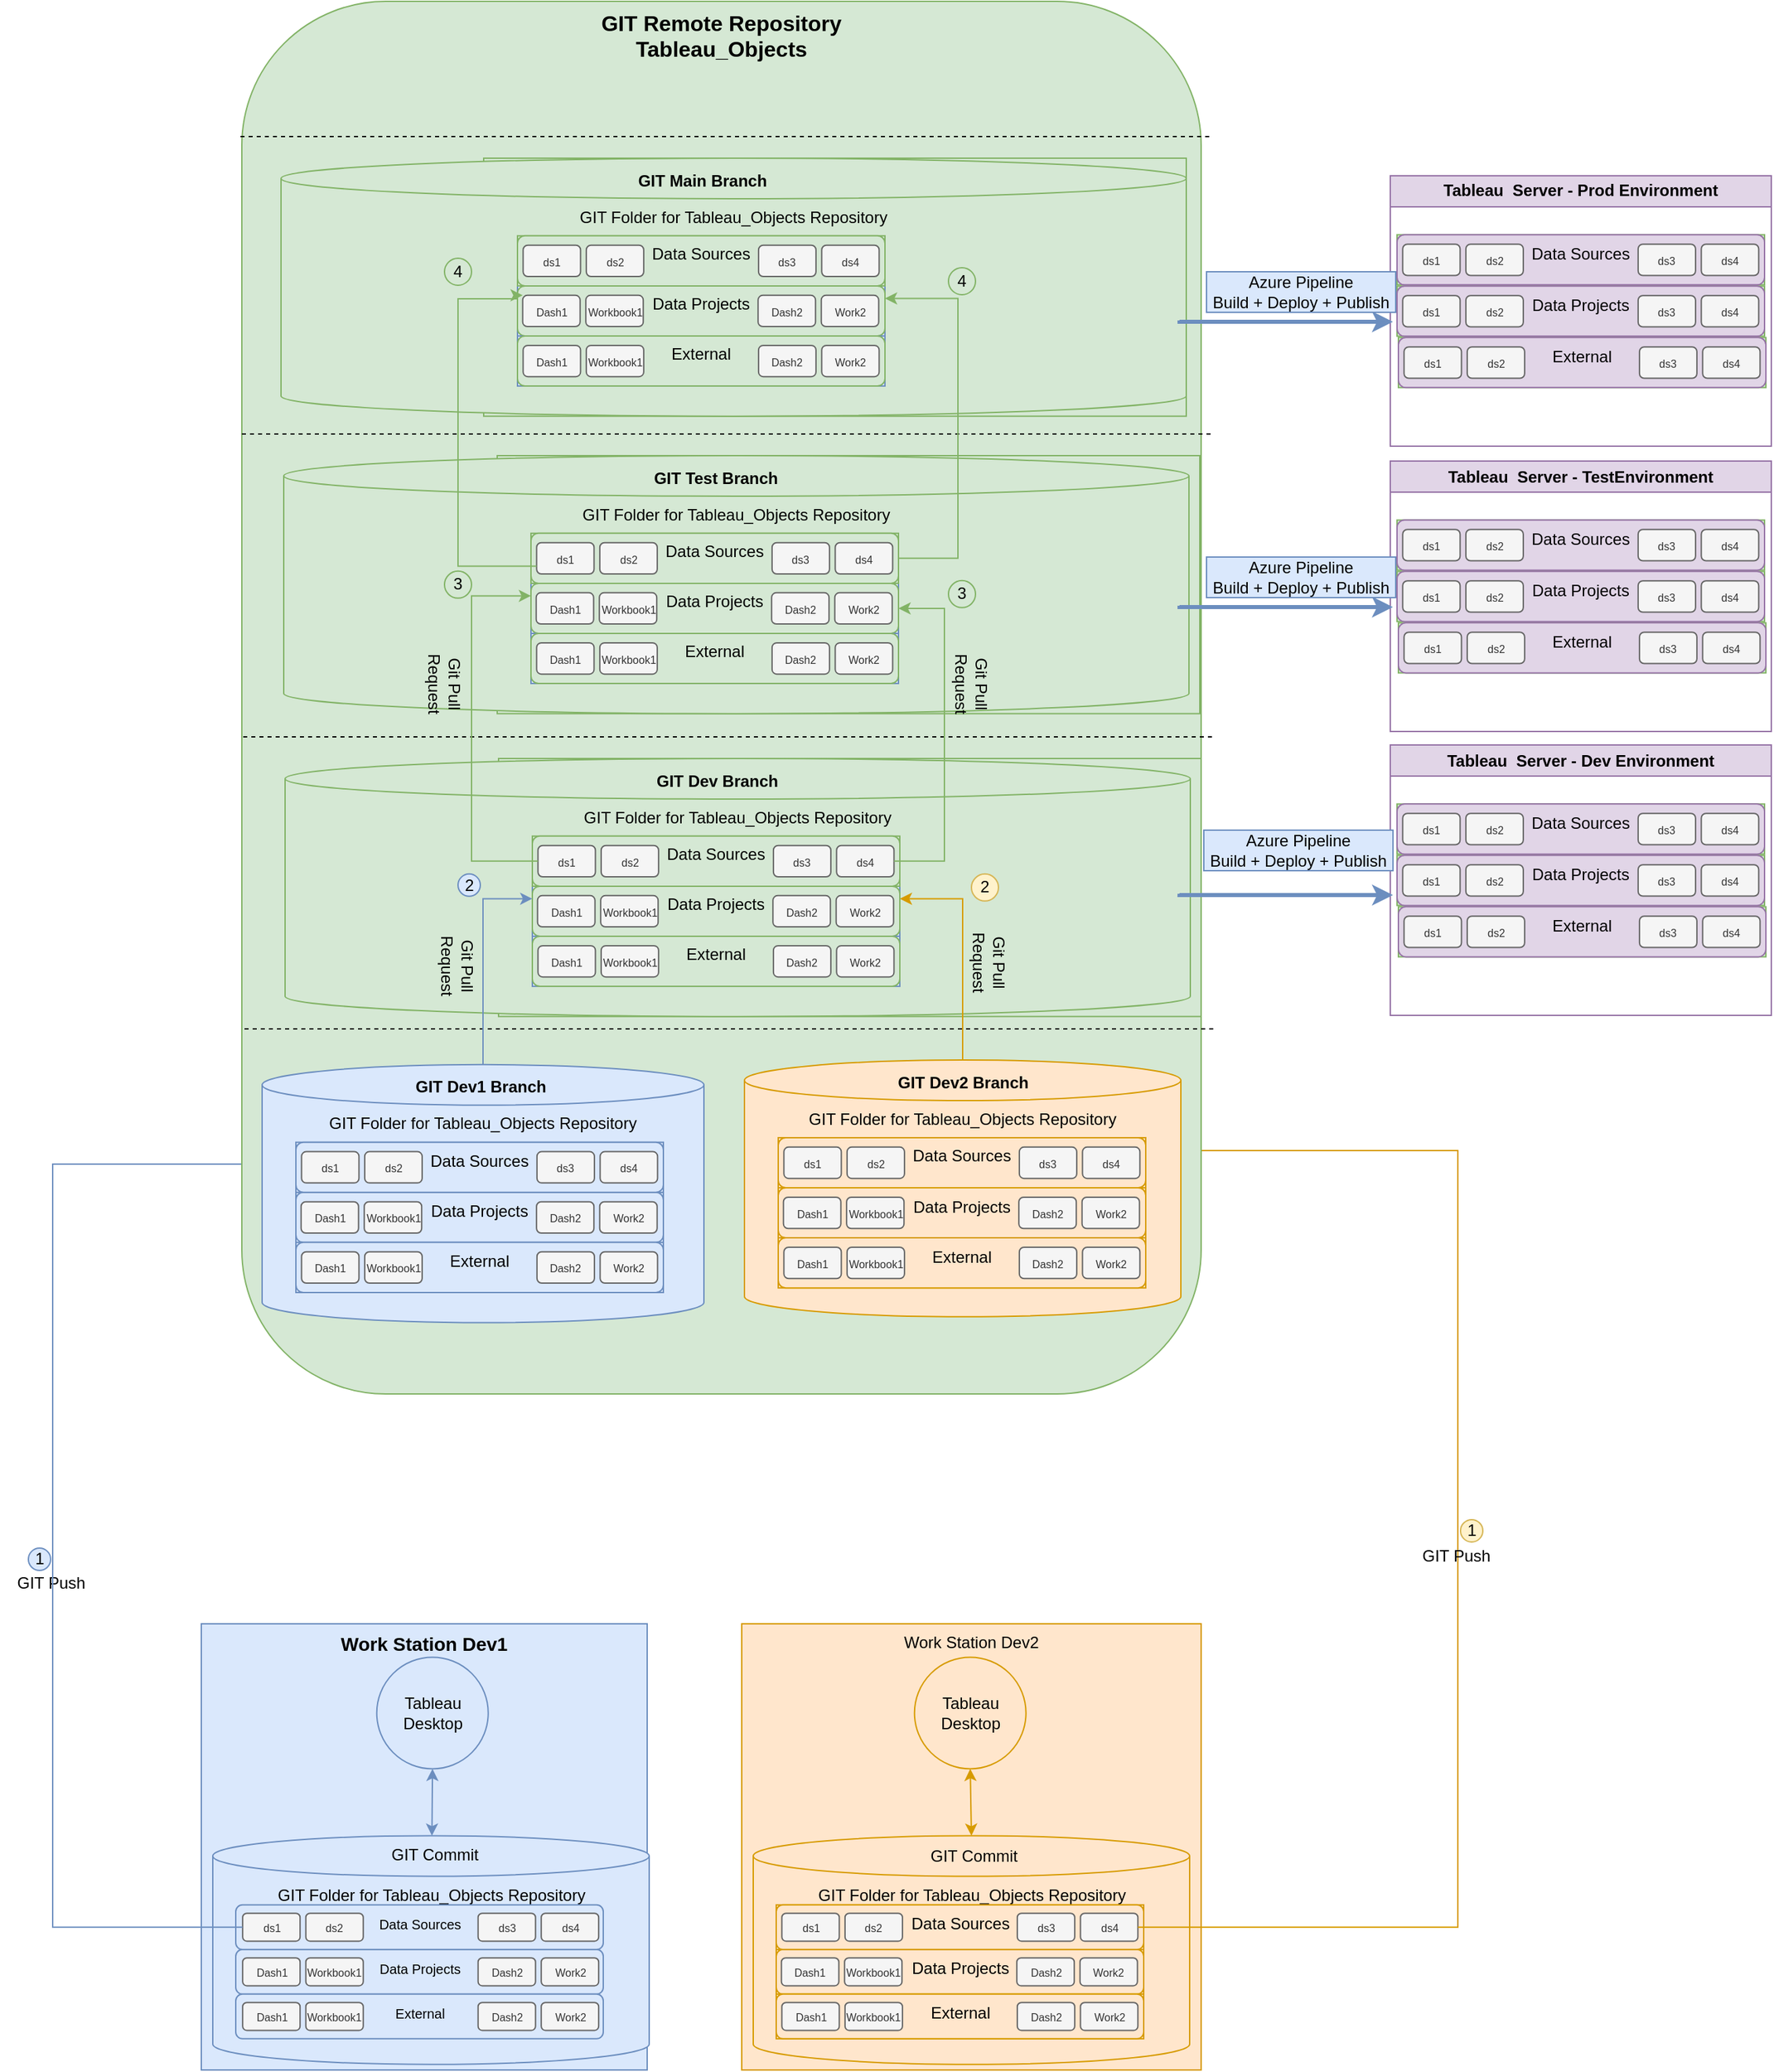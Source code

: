 <mxfile version="21.6.6" type="github">
  <diagram name="‫עמוד-1‬" id="i2Fc2xm11VRdaYwxFgzn">
    <mxGraphModel dx="1687" dy="2033" grid="1" gridSize="10" guides="1" tooltips="1" connect="1" arrows="1" fold="1" page="1" pageScale="1" pageWidth="827" pageHeight="1169" math="0" shadow="0">
      <root>
        <mxCell id="0" />
        <mxCell id="1" parent="0" />
        <mxCell id="d246zdA38Hne-XJqFqv3-175" value="Work Station Dev2" style="group;fillColor=#ffe6cc;strokeColor=#d79b00;" parent="1" vertex="1" connectable="0">
          <mxGeometry x="860" y="830" width="340" height="330" as="geometry" />
        </mxCell>
        <mxCell id="d246zdA38Hne-XJqFqv3-177" value="Tableau Desktop" style="ellipse;whiteSpace=wrap;html=1;aspect=fixed;fillColor=#ffe6cc;strokeColor=#d79b00;" parent="d246zdA38Hne-XJqFqv3-175" vertex="1">
          <mxGeometry x="127.85" y="24.75" width="82.5" height="82.5" as="geometry" />
        </mxCell>
        <mxCell id="d246zdA38Hne-XJqFqv3-178" value="GIT Folder for Tableau_Objects Repository" style="shape=cylinder3;whiteSpace=wrap;html=1;boundedLbl=1;backgroundOutline=1;size=15;fillColor=#ffe6cc;strokeColor=#d79b00;verticalAlign=top;" parent="d246zdA38Hne-XJqFqv3-175" vertex="1">
          <mxGeometry x="8.5" y="156.75" width="323" height="169.125" as="geometry" />
        </mxCell>
        <mxCell id="d246zdA38Hne-XJqFqv3-181" value="" style="group;fillColor=#ffe6cc;strokeColor=#d79b00;" parent="d246zdA38Hne-XJqFqv3-175" vertex="1" connectable="0">
          <mxGeometry x="25.5" y="240.9" width="272" height="33" as="geometry" />
        </mxCell>
        <mxCell id="d246zdA38Hne-XJqFqv3-182" value="Data Projects" style="rounded=1;whiteSpace=wrap;html=1;fillColor=#ffe6cc;strokeColor=#d79b00;verticalAlign=top;" parent="d246zdA38Hne-XJqFqv3-181" vertex="1">
          <mxGeometry width="272" height="33" as="geometry" />
        </mxCell>
        <mxCell id="yuexsXdvfjhhzSVvDChW-5" value="&lt;font style=&quot;font-size: 8px;&quot;&gt;Dash1&lt;/font&gt;" style="rounded=1;whiteSpace=wrap;html=1;container=0;fillColor=#f5f5f5;fontColor=#333333;strokeColor=#666666;" parent="d246zdA38Hne-XJqFqv3-181" vertex="1">
          <mxGeometry x="3.85" y="6.188" width="42.5" height="20.625" as="geometry" />
        </mxCell>
        <mxCell id="yuexsXdvfjhhzSVvDChW-6" value="&lt;font style=&quot;font-size: 8px;&quot;&gt;Workbook1&lt;/font&gt;" style="rounded=1;whiteSpace=wrap;html=1;container=0;fillColor=#f5f5f5;fontColor=#333333;strokeColor=#666666;" parent="d246zdA38Hne-XJqFqv3-181" vertex="1">
          <mxGeometry x="50.6" y="6.188" width="42.5" height="20.625" as="geometry" />
        </mxCell>
        <mxCell id="yuexsXdvfjhhzSVvDChW-7" value="&lt;font style=&quot;font-size: 8px;&quot;&gt;Dash2&lt;/font&gt;" style="rounded=1;whiteSpace=wrap;html=1;container=0;fillColor=#f5f5f5;fontColor=#333333;strokeColor=#666666;" parent="d246zdA38Hne-XJqFqv3-181" vertex="1">
          <mxGeometry x="178.1" y="6.188" width="42.5" height="20.625" as="geometry" />
        </mxCell>
        <mxCell id="yuexsXdvfjhhzSVvDChW-8" value="&lt;font style=&quot;font-size: 8px;&quot;&gt;Work2&lt;/font&gt;" style="rounded=1;whiteSpace=wrap;html=1;container=0;fillColor=#f5f5f5;fontColor=#333333;strokeColor=#666666;" parent="d246zdA38Hne-XJqFqv3-181" vertex="1">
          <mxGeometry x="224.85" y="6.188" width="42.5" height="20.625" as="geometry" />
        </mxCell>
        <mxCell id="d246zdA38Hne-XJqFqv3-187" value="" style="group;fillColor=#ffe6cc;strokeColor=#d79b00;" parent="d246zdA38Hne-XJqFqv3-175" vertex="1" connectable="0">
          <mxGeometry x="25.5" y="273.9" width="272" height="33" as="geometry" />
        </mxCell>
        <mxCell id="d246zdA38Hne-XJqFqv3-188" value="External" style="rounded=1;whiteSpace=wrap;html=1;fillColor=#ffe6cc;strokeColor=#d79b00;verticalAlign=top;" parent="d246zdA38Hne-XJqFqv3-187" vertex="1">
          <mxGeometry width="272" height="33" as="geometry" />
        </mxCell>
        <mxCell id="yuexsXdvfjhhzSVvDChW-9" value="&lt;font style=&quot;font-size: 8px;&quot;&gt;Dash1&lt;/font&gt;" style="rounded=1;whiteSpace=wrap;html=1;container=0;fillColor=#f5f5f5;fontColor=#333333;strokeColor=#666666;" parent="d246zdA38Hne-XJqFqv3-187" vertex="1">
          <mxGeometry x="4.19" y="6.188" width="42.5" height="20.625" as="geometry" />
        </mxCell>
        <mxCell id="yuexsXdvfjhhzSVvDChW-10" value="&lt;font style=&quot;font-size: 8px;&quot;&gt;Workbook1&lt;/font&gt;" style="rounded=1;whiteSpace=wrap;html=1;container=0;fillColor=#f5f5f5;fontColor=#333333;strokeColor=#666666;" parent="d246zdA38Hne-XJqFqv3-187" vertex="1">
          <mxGeometry x="50.94" y="6.188" width="42.5" height="20.625" as="geometry" />
        </mxCell>
        <mxCell id="yuexsXdvfjhhzSVvDChW-11" value="&lt;font style=&quot;font-size: 8px;&quot;&gt;Dash2&lt;/font&gt;" style="rounded=1;whiteSpace=wrap;html=1;container=0;fillColor=#f5f5f5;fontColor=#333333;strokeColor=#666666;" parent="d246zdA38Hne-XJqFqv3-187" vertex="1">
          <mxGeometry x="178.44" y="6.188" width="42.5" height="20.625" as="geometry" />
        </mxCell>
        <mxCell id="yuexsXdvfjhhzSVvDChW-12" value="&lt;font style=&quot;font-size: 8px;&quot;&gt;Work2&lt;/font&gt;" style="rounded=1;whiteSpace=wrap;html=1;container=0;fillColor=#f5f5f5;fontColor=#333333;strokeColor=#666666;" parent="d246zdA38Hne-XJqFqv3-187" vertex="1">
          <mxGeometry x="225.19" y="6.188" width="42.5" height="20.625" as="geometry" />
        </mxCell>
        <mxCell id="d246zdA38Hne-XJqFqv3-193" value="" style="group;fillColor=#ffe6cc;strokeColor=#d79b00;" parent="d246zdA38Hne-XJqFqv3-175" vertex="1" connectable="0">
          <mxGeometry x="25.5" y="207.9" width="272" height="33" as="geometry" />
        </mxCell>
        <mxCell id="d246zdA38Hne-XJqFqv3-194" value="Data Sources" style="rounded=1;whiteSpace=wrap;html=1;fillColor=#ffe6cc;strokeColor=#d79b00;verticalAlign=top;" parent="d246zdA38Hne-XJqFqv3-193" vertex="1">
          <mxGeometry width="272" height="33" as="geometry" />
        </mxCell>
        <mxCell id="yuexsXdvfjhhzSVvDChW-1" value="&lt;font style=&quot;font-size: 8px;&quot;&gt;ds1&lt;/font&gt;" style="rounded=1;whiteSpace=wrap;html=1;container=0;fillColor=#f5f5f5;fontColor=#333333;strokeColor=#666666;" parent="d246zdA38Hne-XJqFqv3-193" vertex="1">
          <mxGeometry x="4.19" y="6.188" width="42.5" height="20.625" as="geometry" />
        </mxCell>
        <mxCell id="yuexsXdvfjhhzSVvDChW-2" value="&lt;font style=&quot;font-size: 8px;&quot;&gt;ds2&lt;/font&gt;" style="rounded=1;whiteSpace=wrap;html=1;container=0;fillColor=#f5f5f5;fontColor=#333333;strokeColor=#666666;" parent="d246zdA38Hne-XJqFqv3-193" vertex="1">
          <mxGeometry x="50.94" y="6.188" width="42.5" height="20.625" as="geometry" />
        </mxCell>
        <mxCell id="yuexsXdvfjhhzSVvDChW-3" value="&lt;font style=&quot;font-size: 8px;&quot;&gt;ds3&lt;/font&gt;" style="rounded=1;whiteSpace=wrap;html=1;container=0;fillColor=#f5f5f5;fontColor=#333333;strokeColor=#666666;" parent="d246zdA38Hne-XJqFqv3-193" vertex="1">
          <mxGeometry x="178.44" y="6.188" width="42.5" height="20.625" as="geometry" />
        </mxCell>
        <mxCell id="yuexsXdvfjhhzSVvDChW-4" value="&lt;font style=&quot;font-size: 8px;&quot;&gt;ds4&lt;/font&gt;" style="rounded=1;whiteSpace=wrap;html=1;container=0;fillColor=#f5f5f5;fontColor=#333333;strokeColor=#666666;" parent="d246zdA38Hne-XJqFqv3-193" vertex="1">
          <mxGeometry x="225.19" y="6.188" width="42.5" height="20.625" as="geometry" />
        </mxCell>
        <mxCell id="yuexsXdvfjhhzSVvDChW-15" value="" style="endArrow=classic;startArrow=classic;html=1;rounded=0;entryX=0.5;entryY=1;entryDx=0;entryDy=0;exitX=0.5;exitY=0;exitDx=0;exitDy=0;exitPerimeter=0;fillColor=#ffe6cc;strokeColor=#d79b00;" parent="d246zdA38Hne-XJqFqv3-175" source="d246zdA38Hne-XJqFqv3-178" target="d246zdA38Hne-XJqFqv3-177" edge="1">
          <mxGeometry width="50" height="50" relative="1" as="geometry">
            <mxPoint x="60" y="220" as="sourcePoint" />
            <mxPoint x="110" y="170" as="targetPoint" />
          </mxGeometry>
        </mxCell>
        <mxCell id="yuexsXdvfjhhzSVvDChW-18" value="GIT Commit" style="text;html=1;strokeColor=none;fillColor=none;align=center;verticalAlign=middle;whiteSpace=wrap;rounded=0;rotation=0;" parent="d246zdA38Hne-XJqFqv3-175" vertex="1">
          <mxGeometry x="130.85" y="156.75" width="81.5" height="30" as="geometry" />
        </mxCell>
        <mxCell id="d246zdA38Hne-XJqFqv3-199" value="" style="group" parent="1" vertex="1" connectable="0">
          <mxGeometry x="460" y="830" width="340" height="330" as="geometry" />
        </mxCell>
        <mxCell id="d246zdA38Hne-XJqFqv3-200" value="&lt;b style=&quot;border-color: var(--border-color);&quot;&gt;&lt;font style=&quot;border-color: var(--border-color); font-size: 14px;&quot;&gt;Work Station Dev1&lt;/font&gt;&lt;/b&gt;" style="whiteSpace=wrap;html=1;aspect=fixed;verticalAlign=top;fillColor=#dae8fc;strokeColor=#6c8ebf;" parent="d246zdA38Hne-XJqFqv3-199" vertex="1">
          <mxGeometry width="330" height="330" as="geometry" />
        </mxCell>
        <mxCell id="d246zdA38Hne-XJqFqv3-201" value="Tableau Desktop" style="ellipse;whiteSpace=wrap;html=1;aspect=fixed;fillColor=#dae8fc;strokeColor=#6c8ebf;" parent="d246zdA38Hne-XJqFqv3-199" vertex="1">
          <mxGeometry x="129.85" y="24.75" width="82.5" height="82.5" as="geometry" />
        </mxCell>
        <mxCell id="d246zdA38Hne-XJqFqv3-202" value="GIT Folder for Tableau_Objects Repository" style="shape=cylinder3;whiteSpace=wrap;html=1;boundedLbl=1;backgroundOutline=1;size=15;fillColor=#dae8fc;strokeColor=#6c8ebf;verticalAlign=top;" parent="d246zdA38Hne-XJqFqv3-199" vertex="1">
          <mxGeometry x="8.5" y="156.75" width="323" height="169.125" as="geometry" />
        </mxCell>
        <mxCell id="d246zdA38Hne-XJqFqv3-205" value="" style="group" parent="d246zdA38Hne-XJqFqv3-199" vertex="1" connectable="0">
          <mxGeometry x="25.5" y="240.9" width="272" height="33" as="geometry" />
        </mxCell>
        <mxCell id="d246zdA38Hne-XJqFqv3-206" value="&lt;font style=&quot;font-size: 10px;&quot;&gt;Data Projects&lt;/font&gt;" style="rounded=1;whiteSpace=wrap;html=1;fillColor=#dae8fc;strokeColor=#6c8ebf;verticalAlign=top;" parent="d246zdA38Hne-XJqFqv3-205" vertex="1">
          <mxGeometry width="272" height="33" as="geometry" />
        </mxCell>
        <mxCell id="d246zdA38Hne-XJqFqv3-207" value="&lt;font style=&quot;font-size: 8px;&quot;&gt;Dash1&lt;/font&gt;" style="rounded=1;whiteSpace=wrap;html=1;container=0;fillColor=#f5f5f5;fontColor=#333333;strokeColor=#666666;" parent="d246zdA38Hne-XJqFqv3-205" vertex="1">
          <mxGeometry x="5.1" y="6.188" width="42.5" height="20.625" as="geometry" />
        </mxCell>
        <mxCell id="d246zdA38Hne-XJqFqv3-208" value="&lt;font style=&quot;font-size: 8px;&quot;&gt;Workbook1&lt;/font&gt;" style="rounded=1;whiteSpace=wrap;html=1;container=0;fillColor=#f5f5f5;fontColor=#333333;strokeColor=#666666;" parent="d246zdA38Hne-XJqFqv3-205" vertex="1">
          <mxGeometry x="51.85" y="6.188" width="42.5" height="20.625" as="geometry" />
        </mxCell>
        <mxCell id="d246zdA38Hne-XJqFqv3-209" value="&lt;font style=&quot;font-size: 8px;&quot;&gt;Dash2&lt;/font&gt;" style="rounded=1;whiteSpace=wrap;html=1;container=0;fillColor=#f5f5f5;fontColor=#333333;strokeColor=#666666;" parent="d246zdA38Hne-XJqFqv3-205" vertex="1">
          <mxGeometry x="179.35" y="6.188" width="42.5" height="20.625" as="geometry" />
        </mxCell>
        <mxCell id="d246zdA38Hne-XJqFqv3-210" value="&lt;font style=&quot;font-size: 8px;&quot;&gt;Work2&lt;/font&gt;" style="rounded=1;whiteSpace=wrap;html=1;container=0;fillColor=#f5f5f5;fontColor=#333333;strokeColor=#666666;" parent="d246zdA38Hne-XJqFqv3-205" vertex="1">
          <mxGeometry x="226.1" y="6.188" width="42.5" height="20.625" as="geometry" />
        </mxCell>
        <mxCell id="d246zdA38Hne-XJqFqv3-211" value="" style="group" parent="d246zdA38Hne-XJqFqv3-199" vertex="1" connectable="0">
          <mxGeometry x="25.5" y="273.9" width="272" height="33" as="geometry" />
        </mxCell>
        <mxCell id="d246zdA38Hne-XJqFqv3-212" value="&lt;font style=&quot;font-size: 10px;&quot;&gt;External&lt;/font&gt;" style="rounded=1;whiteSpace=wrap;html=1;fillColor=#dae8fc;strokeColor=#6c8ebf;verticalAlign=top;" parent="d246zdA38Hne-XJqFqv3-211" vertex="1">
          <mxGeometry width="272" height="33" as="geometry" />
        </mxCell>
        <mxCell id="d246zdA38Hne-XJqFqv3-213" value="&lt;font style=&quot;font-size: 8px;&quot;&gt;Dash1&lt;/font&gt;" style="rounded=1;whiteSpace=wrap;html=1;container=0;fillColor=#f5f5f5;fontColor=#333333;strokeColor=#666666;" parent="d246zdA38Hne-XJqFqv3-211" vertex="1">
          <mxGeometry x="5.1" y="6.188" width="42.5" height="20.625" as="geometry" />
        </mxCell>
        <mxCell id="d246zdA38Hne-XJqFqv3-214" value="&lt;font style=&quot;font-size: 8px;&quot;&gt;Workbook1&lt;/font&gt;" style="rounded=1;whiteSpace=wrap;html=1;container=0;fillColor=#f5f5f5;fontColor=#333333;strokeColor=#666666;" parent="d246zdA38Hne-XJqFqv3-211" vertex="1">
          <mxGeometry x="51.85" y="6.188" width="42.5" height="20.625" as="geometry" />
        </mxCell>
        <mxCell id="d246zdA38Hne-XJqFqv3-215" value="&lt;font style=&quot;font-size: 8px;&quot;&gt;Dash2&lt;/font&gt;" style="rounded=1;whiteSpace=wrap;html=1;container=0;fillColor=#f5f5f5;fontColor=#333333;strokeColor=#666666;" parent="d246zdA38Hne-XJqFqv3-211" vertex="1">
          <mxGeometry x="179.35" y="6.188" width="42.5" height="20.625" as="geometry" />
        </mxCell>
        <mxCell id="d246zdA38Hne-XJqFqv3-216" value="&lt;font style=&quot;font-size: 8px;&quot;&gt;Work2&lt;/font&gt;" style="rounded=1;whiteSpace=wrap;html=1;container=0;fillColor=#f5f5f5;fontColor=#333333;strokeColor=#666666;" parent="d246zdA38Hne-XJqFqv3-211" vertex="1">
          <mxGeometry x="226.1" y="6.188" width="42.5" height="20.625" as="geometry" />
        </mxCell>
        <mxCell id="d246zdA38Hne-XJqFqv3-217" value="" style="group" parent="d246zdA38Hne-XJqFqv3-199" vertex="1" connectable="0">
          <mxGeometry x="25.5" y="207.9" width="272" height="33" as="geometry" />
        </mxCell>
        <mxCell id="d246zdA38Hne-XJqFqv3-218" value="&lt;font style=&quot;font-size: 10px;&quot;&gt;Data Sources&lt;/font&gt;" style="rounded=1;whiteSpace=wrap;html=1;fillColor=#dae8fc;strokeColor=#6c8ebf;verticalAlign=top;" parent="d246zdA38Hne-XJqFqv3-217" vertex="1">
          <mxGeometry width="272" height="33" as="geometry" />
        </mxCell>
        <mxCell id="d246zdA38Hne-XJqFqv3-219" value="&lt;font style=&quot;font-size: 8px;&quot;&gt;ds1&lt;/font&gt;" style="rounded=1;whiteSpace=wrap;html=1;container=0;fillColor=#f5f5f5;fontColor=#333333;strokeColor=#666666;" parent="d246zdA38Hne-XJqFqv3-217" vertex="1">
          <mxGeometry x="5.1" y="6.188" width="42.5" height="20.625" as="geometry" />
        </mxCell>
        <mxCell id="d246zdA38Hne-XJqFqv3-220" value="&lt;font style=&quot;font-size: 8px;&quot;&gt;ds2&lt;/font&gt;" style="rounded=1;whiteSpace=wrap;html=1;container=0;fillColor=#f5f5f5;fontColor=#333333;strokeColor=#666666;" parent="d246zdA38Hne-XJqFqv3-217" vertex="1">
          <mxGeometry x="51.85" y="6.188" width="42.5" height="20.625" as="geometry" />
        </mxCell>
        <mxCell id="d246zdA38Hne-XJqFqv3-221" value="&lt;font style=&quot;font-size: 8px;&quot;&gt;ds3&lt;/font&gt;" style="rounded=1;whiteSpace=wrap;html=1;container=0;fillColor=#f5f5f5;fontColor=#333333;strokeColor=#666666;" parent="d246zdA38Hne-XJqFqv3-217" vertex="1">
          <mxGeometry x="179.35" y="6.188" width="42.5" height="20.625" as="geometry" />
        </mxCell>
        <mxCell id="d246zdA38Hne-XJqFqv3-222" value="&lt;font style=&quot;font-size: 8px;&quot;&gt;ds4&lt;/font&gt;" style="rounded=1;whiteSpace=wrap;html=1;container=0;fillColor=#f5f5f5;fontColor=#333333;strokeColor=#666666;" parent="d246zdA38Hne-XJqFqv3-217" vertex="1">
          <mxGeometry x="226.1" y="6.188" width="42.5" height="20.625" as="geometry" />
        </mxCell>
        <mxCell id="yuexsXdvfjhhzSVvDChW-16" value="" style="endArrow=classic;startArrow=classic;html=1;rounded=0;entryX=0.5;entryY=1;entryDx=0;entryDy=0;fillColor=#dae8fc;strokeColor=#6c8ebf;" parent="d246zdA38Hne-XJqFqv3-199" source="d246zdA38Hne-XJqFqv3-202" target="d246zdA38Hne-XJqFqv3-201" edge="1">
          <mxGeometry width="50" height="50" relative="1" as="geometry">
            <mxPoint x="460" y="220" as="sourcePoint" />
            <mxPoint x="170" y="100" as="targetPoint" />
          </mxGeometry>
        </mxCell>
        <mxCell id="yuexsXdvfjhhzSVvDChW-17" value="GIT Commit" style="text;html=1;strokeColor=none;fillColor=none;align=center;verticalAlign=middle;whiteSpace=wrap;rounded=0;rotation=0;" parent="d246zdA38Hne-XJqFqv3-199" vertex="1">
          <mxGeometry x="132" y="156.25" width="81.5" height="30" as="geometry" />
        </mxCell>
        <mxCell id="d246zdA38Hne-XJqFqv3-269" value="GIT Push" style="text;html=1;strokeColor=none;fillColor=none;align=center;verticalAlign=middle;whiteSpace=wrap;rounded=0;rotation=0;" parent="1" vertex="1">
          <mxGeometry x="311.25" y="790" width="76" height="20" as="geometry" />
        </mxCell>
        <mxCell id="d246zdA38Hne-XJqFqv3-284" value="1" style="ellipse;whiteSpace=wrap;html=1;aspect=fixed;fillColor=#dae8fc;strokeColor=#6c8ebf;" parent="1" vertex="1">
          <mxGeometry x="332" y="774.005" width="16.5" height="16.5" as="geometry" />
        </mxCell>
        <mxCell id="d246zdA38Hne-XJqFqv3-300" value="1" style="ellipse;whiteSpace=wrap;html=1;aspect=fixed;fillColor=#fff2cc;strokeColor=#d6b656;" parent="1" vertex="1">
          <mxGeometry x="1392" y="752.995" width="16.5" height="16.5" as="geometry" />
        </mxCell>
        <mxCell id="yuexsXdvfjhhzSVvDChW-62" style="edgeStyle=orthogonalEdgeStyle;rounded=0;orthogonalLoop=1;jettySize=auto;html=1;entryX=0;entryY=0.5;entryDx=0;entryDy=0;fillColor=#dae8fc;strokeColor=#6c8ebf;" parent="1" source="d246zdA38Hne-XJqFqv3-219" target="yuexsXdvfjhhzSVvDChW-56" edge="1">
          <mxGeometry relative="1" as="geometry">
            <mxPoint x="470" y="510" as="targetPoint" />
            <Array as="points">
              <mxPoint x="350" y="1054" />
              <mxPoint x="350" y="490" />
              <mxPoint x="530" y="490" />
              <mxPoint x="530" y="492" />
            </Array>
          </mxGeometry>
        </mxCell>
        <mxCell id="yuexsXdvfjhhzSVvDChW-63" style="edgeStyle=orthogonalEdgeStyle;rounded=0;orthogonalLoop=1;jettySize=auto;html=1;entryX=1;entryY=0.25;entryDx=0;entryDy=0;fillColor=#ffe6cc;strokeColor=#d79b00;" parent="1" source="yuexsXdvfjhhzSVvDChW-4" target="yuexsXdvfjhhzSVvDChW-37" edge="1">
          <mxGeometry relative="1" as="geometry">
            <mxPoint x="1410" y="520" as="targetPoint" />
            <Array as="points">
              <mxPoint x="1390" y="1054" />
              <mxPoint x="1390" y="480" />
              <mxPoint x="1155" y="480" />
            </Array>
          </mxGeometry>
        </mxCell>
        <mxCell id="yuexsXdvfjhhzSVvDChW-64" value="GIT Push" style="text;html=1;strokeColor=none;fillColor=none;align=center;verticalAlign=middle;whiteSpace=wrap;rounded=0;rotation=0;" parent="1" vertex="1">
          <mxGeometry x="1350.5" y="770.01" width="76" height="20" as="geometry" />
        </mxCell>
        <mxCell id="d246zdA38Hne-XJqFqv3-11" value="&lt;b&gt;&lt;font style=&quot;font-size: 16px;&quot;&gt;GIT Remote Repository&lt;br&gt;Tableau_Objects&lt;br&gt;&lt;/font&gt;&lt;/b&gt;" style="rounded=1;whiteSpace=wrap;html=1;fillColor=#d5e8d4;strokeColor=#82b366;direction=south;verticalAlign=top;" parent="1" vertex="1">
          <mxGeometry x="490" y="-370" width="710" height="1030" as="geometry" />
        </mxCell>
        <mxCell id="r5iFqAWKlbIohHAniu_M-5" value="" style="endArrow=none;dashed=1;html=1;rounded=0;exitX=0.5;exitY=1;exitDx=0;exitDy=0;entryX=0.5;entryY=0;entryDx=0;entryDy=0;" parent="1" edge="1">
          <mxGeometry width="50" height="50" relative="1" as="geometry">
            <mxPoint x="492" y="390" as="sourcePoint" />
            <mxPoint x="1212" y="390" as="targetPoint" />
          </mxGeometry>
        </mxCell>
        <mxCell id="yuexsXdvfjhhzSVvDChW-19" value="GIT Folder for Tableau_Objects Repository" style="shape=cylinder3;whiteSpace=wrap;html=1;boundedLbl=1;backgroundOutline=1;size=15;fillColor=#ffe6cc;strokeColor=#d79b00;verticalAlign=top;" parent="1" vertex="1">
          <mxGeometry x="862" y="413.061" width="323" height="189.834" as="geometry" />
        </mxCell>
        <mxCell id="yuexsXdvfjhhzSVvDChW-20" value="" style="group;fillColor=#ffe6cc;strokeColor=#d79b00;" parent="1" vertex="1" connectable="0">
          <mxGeometry x="887" y="507.515" width="272" height="37.041" as="geometry" />
        </mxCell>
        <mxCell id="yuexsXdvfjhhzSVvDChW-21" value="Data Projects" style="rounded=1;whiteSpace=wrap;html=1;fillColor=#ffe6cc;strokeColor=#d79b00;verticalAlign=top;" parent="yuexsXdvfjhhzSVvDChW-20" vertex="1">
          <mxGeometry width="272" height="37.041" as="geometry" />
        </mxCell>
        <mxCell id="yuexsXdvfjhhzSVvDChW-22" value="&lt;font style=&quot;font-size: 8px;&quot;&gt;Dash1&lt;/font&gt;" style="rounded=1;whiteSpace=wrap;html=1;container=0;fillColor=#f5f5f5;fontColor=#333333;strokeColor=#666666;" parent="yuexsXdvfjhhzSVvDChW-20" vertex="1">
          <mxGeometry x="3.85" y="6.945" width="42.5" height="23.151" as="geometry" />
        </mxCell>
        <mxCell id="yuexsXdvfjhhzSVvDChW-23" value="&lt;font style=&quot;font-size: 8px;&quot;&gt;Workbook1&lt;/font&gt;" style="rounded=1;whiteSpace=wrap;html=1;container=0;fillColor=#f5f5f5;fontColor=#333333;strokeColor=#666666;" parent="yuexsXdvfjhhzSVvDChW-20" vertex="1">
          <mxGeometry x="50.6" y="6.945" width="42.5" height="23.151" as="geometry" />
        </mxCell>
        <mxCell id="yuexsXdvfjhhzSVvDChW-24" value="&lt;font style=&quot;font-size: 8px;&quot;&gt;Dash2&lt;/font&gt;" style="rounded=1;whiteSpace=wrap;html=1;container=0;fillColor=#f5f5f5;fontColor=#333333;strokeColor=#666666;" parent="yuexsXdvfjhhzSVvDChW-20" vertex="1">
          <mxGeometry x="178.1" y="6.945" width="42.5" height="23.151" as="geometry" />
        </mxCell>
        <mxCell id="yuexsXdvfjhhzSVvDChW-25" value="&lt;font style=&quot;font-size: 8px;&quot;&gt;Work2&lt;/font&gt;" style="rounded=1;whiteSpace=wrap;html=1;container=0;fillColor=#f5f5f5;fontColor=#333333;strokeColor=#666666;" parent="yuexsXdvfjhhzSVvDChW-20" vertex="1">
          <mxGeometry x="224.85" y="6.945" width="42.5" height="23.151" as="geometry" />
        </mxCell>
        <mxCell id="yuexsXdvfjhhzSVvDChW-26" value="" style="group;fillColor=#ffe6cc;strokeColor=#d79b00;" parent="1" vertex="1" connectable="0">
          <mxGeometry x="887" y="544.556" width="272" height="37.041" as="geometry" />
        </mxCell>
        <mxCell id="yuexsXdvfjhhzSVvDChW-27" value="External" style="rounded=1;whiteSpace=wrap;html=1;fillColor=#ffe6cc;strokeColor=#d79b00;verticalAlign=top;" parent="yuexsXdvfjhhzSVvDChW-26" vertex="1">
          <mxGeometry width="272" height="37.041" as="geometry" />
        </mxCell>
        <mxCell id="yuexsXdvfjhhzSVvDChW-28" value="&lt;font style=&quot;font-size: 8px;&quot;&gt;Dash1&lt;/font&gt;" style="rounded=1;whiteSpace=wrap;html=1;container=0;fillColor=#f5f5f5;fontColor=#333333;strokeColor=#666666;" parent="yuexsXdvfjhhzSVvDChW-26" vertex="1">
          <mxGeometry x="4.19" y="6.945" width="42.5" height="23.151" as="geometry" />
        </mxCell>
        <mxCell id="yuexsXdvfjhhzSVvDChW-29" value="&lt;font style=&quot;font-size: 8px;&quot;&gt;Workbook1&lt;/font&gt;" style="rounded=1;whiteSpace=wrap;html=1;container=0;fillColor=#f5f5f5;fontColor=#333333;strokeColor=#666666;" parent="yuexsXdvfjhhzSVvDChW-26" vertex="1">
          <mxGeometry x="50.94" y="6.945" width="42.5" height="23.151" as="geometry" />
        </mxCell>
        <mxCell id="yuexsXdvfjhhzSVvDChW-30" value="&lt;font style=&quot;font-size: 8px;&quot;&gt;Dash2&lt;/font&gt;" style="rounded=1;whiteSpace=wrap;html=1;container=0;fillColor=#f5f5f5;fontColor=#333333;strokeColor=#666666;" parent="yuexsXdvfjhhzSVvDChW-26" vertex="1">
          <mxGeometry x="178.44" y="6.945" width="42.5" height="23.151" as="geometry" />
        </mxCell>
        <mxCell id="yuexsXdvfjhhzSVvDChW-31" value="&lt;font style=&quot;font-size: 8px;&quot;&gt;Work2&lt;/font&gt;" style="rounded=1;whiteSpace=wrap;html=1;container=0;fillColor=#f5f5f5;fontColor=#333333;strokeColor=#666666;" parent="yuexsXdvfjhhzSVvDChW-26" vertex="1">
          <mxGeometry x="225.19" y="6.945" width="42.5" height="23.151" as="geometry" />
        </mxCell>
        <mxCell id="yuexsXdvfjhhzSVvDChW-32" value="" style="group;fillColor=#ffe6cc;strokeColor=#d79b00;" parent="1" vertex="1" connectable="0">
          <mxGeometry x="887" y="470.474" width="272" height="37.041" as="geometry" />
        </mxCell>
        <mxCell id="yuexsXdvfjhhzSVvDChW-33" value="Data Sources" style="rounded=1;whiteSpace=wrap;html=1;fillColor=#ffe6cc;strokeColor=#d79b00;verticalAlign=top;" parent="yuexsXdvfjhhzSVvDChW-32" vertex="1">
          <mxGeometry width="272" height="37.041" as="geometry" />
        </mxCell>
        <mxCell id="yuexsXdvfjhhzSVvDChW-34" value="&lt;font style=&quot;font-size: 8px;&quot;&gt;ds1&lt;/font&gt;" style="rounded=1;whiteSpace=wrap;html=1;container=0;fillColor=#f5f5f5;fontColor=#333333;strokeColor=#666666;" parent="yuexsXdvfjhhzSVvDChW-32" vertex="1">
          <mxGeometry x="4.19" y="6.945" width="42.5" height="23.151" as="geometry" />
        </mxCell>
        <mxCell id="yuexsXdvfjhhzSVvDChW-35" value="&lt;font style=&quot;font-size: 8px;&quot;&gt;ds2&lt;/font&gt;" style="rounded=1;whiteSpace=wrap;html=1;container=0;fillColor=#f5f5f5;fontColor=#333333;strokeColor=#666666;" parent="yuexsXdvfjhhzSVvDChW-32" vertex="1">
          <mxGeometry x="50.94" y="6.945" width="42.5" height="23.151" as="geometry" />
        </mxCell>
        <mxCell id="yuexsXdvfjhhzSVvDChW-36" value="&lt;font style=&quot;font-size: 8px;&quot;&gt;ds3&lt;/font&gt;" style="rounded=1;whiteSpace=wrap;html=1;container=0;fillColor=#f5f5f5;fontColor=#333333;strokeColor=#666666;" parent="yuexsXdvfjhhzSVvDChW-32" vertex="1">
          <mxGeometry x="178.44" y="6.945" width="42.5" height="23.151" as="geometry" />
        </mxCell>
        <mxCell id="yuexsXdvfjhhzSVvDChW-37" value="&lt;font style=&quot;font-size: 8px;&quot;&gt;ds4&lt;/font&gt;" style="rounded=1;whiteSpace=wrap;html=1;container=0;fillColor=#f5f5f5;fontColor=#333333;strokeColor=#666666;" parent="yuexsXdvfjhhzSVvDChW-32" vertex="1">
          <mxGeometry x="225.19" y="6.945" width="42.5" height="23.151" as="geometry" />
        </mxCell>
        <mxCell id="yuexsXdvfjhhzSVvDChW-38" value="&lt;b&gt;GIT Dev2 Branch&lt;/b&gt;" style="text;html=1;strokeColor=none;fillColor=none;align=center;verticalAlign=middle;whiteSpace=wrap;rounded=0;rotation=0;" parent="1" vertex="1">
          <mxGeometry x="959" y="413.061" width="130" height="33.673" as="geometry" />
        </mxCell>
        <mxCell id="yuexsXdvfjhhzSVvDChW-61" value="" style="group" parent="1" vertex="1" connectable="0">
          <mxGeometry x="505" y="416.429" width="327" height="190.816" as="geometry" />
        </mxCell>
        <mxCell id="yuexsXdvfjhhzSVvDChW-41" value="GIT Folder for Tableau_Objects Repository" style="shape=cylinder3;whiteSpace=wrap;html=1;boundedLbl=1;backgroundOutline=1;size=15;fillColor=#dae8fc;strokeColor=#6c8ebf;verticalAlign=top;" parent="yuexsXdvfjhhzSVvDChW-61" vertex="1">
          <mxGeometry width="327" height="190.816" as="geometry" />
        </mxCell>
        <mxCell id="yuexsXdvfjhhzSVvDChW-42" value="" style="group;fillColor=#dae8fc;strokeColor=#6c8ebf;" parent="yuexsXdvfjhhzSVvDChW-61" vertex="1" connectable="0">
          <mxGeometry x="25" y="94.454" width="272" height="37.041" as="geometry" />
        </mxCell>
        <mxCell id="yuexsXdvfjhhzSVvDChW-43" value="Data Projects" style="rounded=1;whiteSpace=wrap;html=1;fillColor=#dae8fc;strokeColor=#6c8ebf;verticalAlign=top;" parent="yuexsXdvfjhhzSVvDChW-42" vertex="1">
          <mxGeometry width="272" height="37.041" as="geometry" />
        </mxCell>
        <mxCell id="yuexsXdvfjhhzSVvDChW-44" value="&lt;font style=&quot;font-size: 8px;&quot;&gt;Dash1&lt;/font&gt;" style="rounded=1;whiteSpace=wrap;html=1;container=0;fillColor=#f5f5f5;fontColor=#333333;strokeColor=#666666;" parent="yuexsXdvfjhhzSVvDChW-42" vertex="1">
          <mxGeometry x="3.85" y="6.945" width="42.5" height="23.151" as="geometry" />
        </mxCell>
        <mxCell id="yuexsXdvfjhhzSVvDChW-45" value="&lt;font style=&quot;font-size: 8px;&quot;&gt;Workbook1&lt;/font&gt;" style="rounded=1;whiteSpace=wrap;html=1;container=0;fillColor=#f5f5f5;fontColor=#333333;strokeColor=#666666;" parent="yuexsXdvfjhhzSVvDChW-42" vertex="1">
          <mxGeometry x="50.6" y="6.945" width="42.5" height="23.151" as="geometry" />
        </mxCell>
        <mxCell id="yuexsXdvfjhhzSVvDChW-46" value="&lt;font style=&quot;font-size: 8px;&quot;&gt;Dash2&lt;/font&gt;" style="rounded=1;whiteSpace=wrap;html=1;container=0;fillColor=#f5f5f5;fontColor=#333333;strokeColor=#666666;" parent="yuexsXdvfjhhzSVvDChW-42" vertex="1">
          <mxGeometry x="178.1" y="6.945" width="42.5" height="23.151" as="geometry" />
        </mxCell>
        <mxCell id="yuexsXdvfjhhzSVvDChW-47" value="&lt;font style=&quot;font-size: 8px;&quot;&gt;Work2&lt;/font&gt;" style="rounded=1;whiteSpace=wrap;html=1;container=0;fillColor=#f5f5f5;fontColor=#333333;strokeColor=#666666;" parent="yuexsXdvfjhhzSVvDChW-42" vertex="1">
          <mxGeometry x="224.85" y="6.945" width="42.5" height="23.151" as="geometry" />
        </mxCell>
        <mxCell id="yuexsXdvfjhhzSVvDChW-48" value="" style="group;fillColor=#dae8fc;strokeColor=#6c8ebf;" parent="yuexsXdvfjhhzSVvDChW-61" vertex="1" connectable="0">
          <mxGeometry x="25" y="131.495" width="272" height="37.041" as="geometry" />
        </mxCell>
        <mxCell id="yuexsXdvfjhhzSVvDChW-49" value="External" style="rounded=1;whiteSpace=wrap;html=1;fillColor=#dae8fc;strokeColor=#6c8ebf;verticalAlign=top;" parent="yuexsXdvfjhhzSVvDChW-48" vertex="1">
          <mxGeometry width="272" height="37.041" as="geometry" />
        </mxCell>
        <mxCell id="yuexsXdvfjhhzSVvDChW-50" value="&lt;font style=&quot;font-size: 8px;&quot;&gt;Dash1&lt;/font&gt;" style="rounded=1;whiteSpace=wrap;html=1;container=0;fillColor=#f5f5f5;fontColor=#333333;strokeColor=#666666;" parent="yuexsXdvfjhhzSVvDChW-48" vertex="1">
          <mxGeometry x="4.19" y="6.945" width="42.5" height="23.151" as="geometry" />
        </mxCell>
        <mxCell id="yuexsXdvfjhhzSVvDChW-51" value="&lt;font style=&quot;font-size: 8px;&quot;&gt;Workbook1&lt;/font&gt;" style="rounded=1;whiteSpace=wrap;html=1;container=0;fillColor=#f5f5f5;fontColor=#333333;strokeColor=#666666;" parent="yuexsXdvfjhhzSVvDChW-48" vertex="1">
          <mxGeometry x="50.94" y="6.945" width="42.5" height="23.151" as="geometry" />
        </mxCell>
        <mxCell id="yuexsXdvfjhhzSVvDChW-52" value="&lt;font style=&quot;font-size: 8px;&quot;&gt;Dash2&lt;/font&gt;" style="rounded=1;whiteSpace=wrap;html=1;container=0;fillColor=#f5f5f5;fontColor=#333333;strokeColor=#666666;" parent="yuexsXdvfjhhzSVvDChW-48" vertex="1">
          <mxGeometry x="178.44" y="6.945" width="42.5" height="23.151" as="geometry" />
        </mxCell>
        <mxCell id="yuexsXdvfjhhzSVvDChW-53" value="&lt;font style=&quot;font-size: 8px;&quot;&gt;Work2&lt;/font&gt;" style="rounded=1;whiteSpace=wrap;html=1;container=0;fillColor=#f5f5f5;fontColor=#333333;strokeColor=#666666;" parent="yuexsXdvfjhhzSVvDChW-48" vertex="1">
          <mxGeometry x="225.19" y="6.945" width="42.5" height="23.151" as="geometry" />
        </mxCell>
        <mxCell id="yuexsXdvfjhhzSVvDChW-54" value="" style="group;fillColor=#dae8fc;strokeColor=#6c8ebf;" parent="yuexsXdvfjhhzSVvDChW-61" vertex="1" connectable="0">
          <mxGeometry x="25" y="57.413" width="272" height="37.041" as="geometry" />
        </mxCell>
        <mxCell id="yuexsXdvfjhhzSVvDChW-55" value="Data Sources" style="rounded=1;whiteSpace=wrap;html=1;fillColor=#dae8fc;strokeColor=#6c8ebf;verticalAlign=top;" parent="yuexsXdvfjhhzSVvDChW-54" vertex="1">
          <mxGeometry width="272" height="37.041" as="geometry" />
        </mxCell>
        <mxCell id="yuexsXdvfjhhzSVvDChW-56" value="&lt;font style=&quot;font-size: 8px;&quot;&gt;ds1&lt;/font&gt;" style="rounded=1;whiteSpace=wrap;html=1;container=0;fillColor=#f5f5f5;fontColor=#333333;strokeColor=#666666;" parent="yuexsXdvfjhhzSVvDChW-54" vertex="1">
          <mxGeometry x="4.19" y="6.945" width="42.5" height="23.151" as="geometry" />
        </mxCell>
        <mxCell id="yuexsXdvfjhhzSVvDChW-57" value="&lt;font style=&quot;font-size: 8px;&quot;&gt;ds2&lt;/font&gt;" style="rounded=1;whiteSpace=wrap;html=1;container=0;fillColor=#f5f5f5;fontColor=#333333;strokeColor=#666666;" parent="yuexsXdvfjhhzSVvDChW-54" vertex="1">
          <mxGeometry x="50.94" y="6.945" width="42.5" height="23.151" as="geometry" />
        </mxCell>
        <mxCell id="yuexsXdvfjhhzSVvDChW-58" value="&lt;font style=&quot;font-size: 8px;&quot;&gt;ds3&lt;/font&gt;" style="rounded=1;whiteSpace=wrap;html=1;container=0;fillColor=#f5f5f5;fontColor=#333333;strokeColor=#666666;" parent="yuexsXdvfjhhzSVvDChW-54" vertex="1">
          <mxGeometry x="178.44" y="6.945" width="42.5" height="23.151" as="geometry" />
        </mxCell>
        <mxCell id="yuexsXdvfjhhzSVvDChW-59" value="&lt;font style=&quot;font-size: 8px;&quot;&gt;ds4&lt;/font&gt;" style="rounded=1;whiteSpace=wrap;html=1;container=0;fillColor=#f5f5f5;fontColor=#333333;strokeColor=#666666;" parent="yuexsXdvfjhhzSVvDChW-54" vertex="1">
          <mxGeometry x="225.19" y="6.945" width="42.5" height="23.151" as="geometry" />
        </mxCell>
        <mxCell id="yuexsXdvfjhhzSVvDChW-60" value="&lt;b&gt;GIT Dev1 Branch&lt;/b&gt;" style="text;html=1;strokeColor=none;fillColor=none;align=center;verticalAlign=middle;whiteSpace=wrap;rounded=0;rotation=0;" parent="yuexsXdvfjhhzSVvDChW-61" vertex="1">
          <mxGeometry x="97" width="130" height="33.673" as="geometry" />
        </mxCell>
        <mxCell id="yuexsXdvfjhhzSVvDChW-87" value="" style="group;fillColor=#d5e8d4;strokeColor=#82b366;" parent="1" vertex="1" connectable="0">
          <mxGeometry x="680" y="189.999" width="520" height="190.82" as="geometry" />
        </mxCell>
        <mxCell id="yuexsXdvfjhhzSVvDChW-88" value="GIT Folder for Tableau_Objects Repository" style="shape=cylinder3;whiteSpace=wrap;html=1;boundedLbl=1;backgroundOutline=1;size=15;fillColor=#d5e8d4;strokeColor=#82b366;verticalAlign=top;" parent="yuexsXdvfjhhzSVvDChW-87" vertex="1">
          <mxGeometry x="-158" width="670" height="190.82" as="geometry" />
        </mxCell>
        <mxCell id="yuexsXdvfjhhzSVvDChW-89" value="" style="group;fillColor=#dae8fc;strokeColor=#6c8ebf;" parent="yuexsXdvfjhhzSVvDChW-87" vertex="1" connectable="0">
          <mxGeometry x="25" y="94.454" width="272" height="37.041" as="geometry" />
        </mxCell>
        <mxCell id="yuexsXdvfjhhzSVvDChW-90" value="Data Projects" style="rounded=1;whiteSpace=wrap;html=1;fillColor=#d5e8d4;strokeColor=#82b366;verticalAlign=top;" parent="yuexsXdvfjhhzSVvDChW-89" vertex="1">
          <mxGeometry width="272" height="37.041" as="geometry" />
        </mxCell>
        <mxCell id="yuexsXdvfjhhzSVvDChW-91" value="&lt;font style=&quot;font-size: 8px;&quot;&gt;Dash1&lt;/font&gt;" style="rounded=1;whiteSpace=wrap;html=1;container=0;fillColor=#f5f5f5;fontColor=#333333;strokeColor=#666666;" parent="yuexsXdvfjhhzSVvDChW-89" vertex="1">
          <mxGeometry x="3.85" y="6.945" width="42.5" height="23.151" as="geometry" />
        </mxCell>
        <mxCell id="yuexsXdvfjhhzSVvDChW-92" value="&lt;font style=&quot;font-size: 8px;&quot;&gt;Workbook1&lt;/font&gt;" style="rounded=1;whiteSpace=wrap;html=1;container=0;fillColor=#f5f5f5;fontColor=#333333;strokeColor=#666666;" parent="yuexsXdvfjhhzSVvDChW-89" vertex="1">
          <mxGeometry x="50.6" y="6.945" width="42.5" height="23.151" as="geometry" />
        </mxCell>
        <mxCell id="yuexsXdvfjhhzSVvDChW-93" value="&lt;font style=&quot;font-size: 8px;&quot;&gt;Dash2&lt;/font&gt;" style="rounded=1;whiteSpace=wrap;html=1;container=0;fillColor=#f5f5f5;fontColor=#333333;strokeColor=#666666;" parent="yuexsXdvfjhhzSVvDChW-89" vertex="1">
          <mxGeometry x="178.1" y="6.945" width="42.5" height="23.151" as="geometry" />
        </mxCell>
        <mxCell id="yuexsXdvfjhhzSVvDChW-94" value="&lt;font style=&quot;font-size: 8px;&quot;&gt;Work2&lt;/font&gt;" style="rounded=1;whiteSpace=wrap;html=1;container=0;fillColor=#f5f5f5;fontColor=#333333;strokeColor=#666666;" parent="yuexsXdvfjhhzSVvDChW-89" vertex="1">
          <mxGeometry x="224.85" y="6.945" width="42.5" height="23.151" as="geometry" />
        </mxCell>
        <mxCell id="yuexsXdvfjhhzSVvDChW-95" value="" style="group;fillColor=#dae8fc;strokeColor=#6c8ebf;" parent="yuexsXdvfjhhzSVvDChW-87" vertex="1" connectable="0">
          <mxGeometry x="25" y="131.495" width="272" height="37.041" as="geometry" />
        </mxCell>
        <mxCell id="yuexsXdvfjhhzSVvDChW-96" value="External" style="rounded=1;whiteSpace=wrap;html=1;fillColor=#d5e8d4;strokeColor=#82b366;verticalAlign=top;" parent="yuexsXdvfjhhzSVvDChW-95" vertex="1">
          <mxGeometry width="272" height="37.041" as="geometry" />
        </mxCell>
        <mxCell id="yuexsXdvfjhhzSVvDChW-97" value="&lt;font style=&quot;font-size: 8px;&quot;&gt;Dash1&lt;/font&gt;" style="rounded=1;whiteSpace=wrap;html=1;container=0;fillColor=#f5f5f5;fontColor=#333333;strokeColor=#666666;" parent="yuexsXdvfjhhzSVvDChW-95" vertex="1">
          <mxGeometry x="4.19" y="6.945" width="42.5" height="23.151" as="geometry" />
        </mxCell>
        <mxCell id="yuexsXdvfjhhzSVvDChW-98" value="&lt;font style=&quot;font-size: 8px;&quot;&gt;Workbook1&lt;/font&gt;" style="rounded=1;whiteSpace=wrap;html=1;container=0;fillColor=#f5f5f5;fontColor=#333333;strokeColor=#666666;" parent="yuexsXdvfjhhzSVvDChW-95" vertex="1">
          <mxGeometry x="50.94" y="6.945" width="42.5" height="23.151" as="geometry" />
        </mxCell>
        <mxCell id="yuexsXdvfjhhzSVvDChW-99" value="&lt;font style=&quot;font-size: 8px;&quot;&gt;Dash2&lt;/font&gt;" style="rounded=1;whiteSpace=wrap;html=1;container=0;fillColor=#f5f5f5;fontColor=#333333;strokeColor=#666666;" parent="yuexsXdvfjhhzSVvDChW-95" vertex="1">
          <mxGeometry x="178.44" y="6.945" width="42.5" height="23.151" as="geometry" />
        </mxCell>
        <mxCell id="yuexsXdvfjhhzSVvDChW-100" value="&lt;font style=&quot;font-size: 8px;&quot;&gt;Work2&lt;/font&gt;" style="rounded=1;whiteSpace=wrap;html=1;container=0;fillColor=#f5f5f5;fontColor=#333333;strokeColor=#666666;" parent="yuexsXdvfjhhzSVvDChW-95" vertex="1">
          <mxGeometry x="225.19" y="6.945" width="42.5" height="23.151" as="geometry" />
        </mxCell>
        <mxCell id="yuexsXdvfjhhzSVvDChW-101" value="" style="group;fillColor=#d5e8d4;strokeColor=#82b366;" parent="yuexsXdvfjhhzSVvDChW-87" vertex="1" connectable="0">
          <mxGeometry x="25" y="57.413" width="272" height="37.041" as="geometry" />
        </mxCell>
        <mxCell id="yuexsXdvfjhhzSVvDChW-102" value="Data Sources" style="rounded=1;whiteSpace=wrap;html=1;fillColor=#d5e8d4;strokeColor=#82b366;verticalAlign=top;" parent="yuexsXdvfjhhzSVvDChW-101" vertex="1">
          <mxGeometry width="272" height="37.041" as="geometry" />
        </mxCell>
        <mxCell id="yuexsXdvfjhhzSVvDChW-103" value="&lt;font style=&quot;font-size: 8px;&quot;&gt;ds1&lt;/font&gt;" style="rounded=1;whiteSpace=wrap;html=1;container=0;fillColor=#f5f5f5;fontColor=#333333;strokeColor=#666666;" parent="yuexsXdvfjhhzSVvDChW-101" vertex="1">
          <mxGeometry x="4.19" y="6.945" width="42.5" height="23.151" as="geometry" />
        </mxCell>
        <mxCell id="yuexsXdvfjhhzSVvDChW-104" value="&lt;font style=&quot;font-size: 8px;&quot;&gt;ds2&lt;/font&gt;" style="rounded=1;whiteSpace=wrap;html=1;container=0;fillColor=#f5f5f5;fontColor=#333333;strokeColor=#666666;" parent="yuexsXdvfjhhzSVvDChW-101" vertex="1">
          <mxGeometry x="50.94" y="6.945" width="42.5" height="23.151" as="geometry" />
        </mxCell>
        <mxCell id="yuexsXdvfjhhzSVvDChW-105" value="&lt;font style=&quot;font-size: 8px;&quot;&gt;ds3&lt;/font&gt;" style="rounded=1;whiteSpace=wrap;html=1;container=0;fillColor=#f5f5f5;fontColor=#333333;strokeColor=#666666;" parent="yuexsXdvfjhhzSVvDChW-101" vertex="1">
          <mxGeometry x="178.44" y="6.945" width="42.5" height="23.151" as="geometry" />
        </mxCell>
        <mxCell id="yuexsXdvfjhhzSVvDChW-106" value="&lt;font style=&quot;font-size: 8px;&quot;&gt;ds4&lt;/font&gt;" style="rounded=1;whiteSpace=wrap;html=1;container=0;fillColor=#f5f5f5;fontColor=#333333;strokeColor=#666666;" parent="yuexsXdvfjhhzSVvDChW-101" vertex="1">
          <mxGeometry x="225.19" y="6.945" width="42.5" height="23.151" as="geometry" />
        </mxCell>
        <mxCell id="yuexsXdvfjhhzSVvDChW-107" value="&lt;b&gt;GIT Dev Branch&lt;/b&gt;" style="text;html=1;strokeColor=none;fillColor=none;align=center;verticalAlign=middle;whiteSpace=wrap;rounded=0;rotation=0;" parent="yuexsXdvfjhhzSVvDChW-87" vertex="1">
          <mxGeometry x="97" width="130" height="33.673" as="geometry" />
        </mxCell>
        <mxCell id="d246zdA38Hne-XJqFqv3-299" value="Git Pull Request" style="text;html=1;strokeColor=none;fillColor=none;align=center;verticalAlign=middle;whiteSpace=wrap;rounded=0;rotation=90;" parent="yuexsXdvfjhhzSVvDChW-87" vertex="1">
          <mxGeometry x="323" y="136.001" width="80" height="30" as="geometry" />
        </mxCell>
        <mxCell id="d246zdA38Hne-XJqFqv3-301" value="2" style="ellipse;whiteSpace=wrap;html=1;aspect=fixed;fillColor=#fff2cc;strokeColor=#d6b656;" parent="yuexsXdvfjhhzSVvDChW-87" vertex="1">
          <mxGeometry x="350" y="85.411" width="20" height="20" as="geometry" />
        </mxCell>
        <mxCell id="d246zdA38Hne-XJqFqv3-285" value="2" style="ellipse;whiteSpace=wrap;html=1;aspect=fixed;fillColor=#dae8fc;strokeColor=#6c8ebf;" parent="yuexsXdvfjhhzSVvDChW-87" vertex="1">
          <mxGeometry x="-30" y="85.411" width="16.5" height="16.5" as="geometry" />
        </mxCell>
        <mxCell id="yuexsXdvfjhhzSVvDChW-216" value="Git Pull Request" style="text;html=1;strokeColor=none;fillColor=none;align=center;verticalAlign=middle;whiteSpace=wrap;rounded=0;rotation=90;" parent="yuexsXdvfjhhzSVvDChW-87" vertex="1">
          <mxGeometry x="-70" y="138.531" width="80" height="30" as="geometry" />
        </mxCell>
        <mxCell id="yuexsXdvfjhhzSVvDChW-108" value="" style="endArrow=none;dashed=1;html=1;rounded=0;exitX=0.5;exitY=1;exitDx=0;exitDy=0;entryX=0.5;entryY=0;entryDx=0;entryDy=0;" parent="1" edge="1">
          <mxGeometry width="50" height="50" relative="1" as="geometry">
            <mxPoint x="491" y="174" as="sourcePoint" />
            <mxPoint x="1211" y="174" as="targetPoint" />
          </mxGeometry>
        </mxCell>
        <mxCell id="yuexsXdvfjhhzSVvDChW-109" value="" style="group;fillColor=#d5e8d4;strokeColor=#82b366;" parent="1" vertex="1" connectable="0">
          <mxGeometry x="679" y="-34.001" width="520" height="190.82" as="geometry" />
        </mxCell>
        <mxCell id="yuexsXdvfjhhzSVvDChW-110" value="GIT Folder for Tableau_Objects Repository" style="shape=cylinder3;whiteSpace=wrap;html=1;boundedLbl=1;backgroundOutline=1;size=15;fillColor=#d5e8d4;strokeColor=#82b366;verticalAlign=top;" parent="yuexsXdvfjhhzSVvDChW-109" vertex="1">
          <mxGeometry x="-158" width="670" height="190.82" as="geometry" />
        </mxCell>
        <mxCell id="yuexsXdvfjhhzSVvDChW-111" value="" style="group;fillColor=#dae8fc;strokeColor=#6c8ebf;" parent="yuexsXdvfjhhzSVvDChW-109" vertex="1" connectable="0">
          <mxGeometry x="25" y="94.454" width="272" height="37.041" as="geometry" />
        </mxCell>
        <mxCell id="yuexsXdvfjhhzSVvDChW-112" value="Data Projects" style="rounded=1;whiteSpace=wrap;html=1;fillColor=#d5e8d4;strokeColor=#82b366;verticalAlign=top;" parent="yuexsXdvfjhhzSVvDChW-111" vertex="1">
          <mxGeometry width="272" height="37.041" as="geometry" />
        </mxCell>
        <mxCell id="yuexsXdvfjhhzSVvDChW-113" value="&lt;font style=&quot;font-size: 8px;&quot;&gt;Dash1&lt;/font&gt;" style="rounded=1;whiteSpace=wrap;html=1;container=0;fillColor=#f5f5f5;fontColor=#333333;strokeColor=#666666;" parent="yuexsXdvfjhhzSVvDChW-111" vertex="1">
          <mxGeometry x="3.85" y="6.945" width="42.5" height="23.151" as="geometry" />
        </mxCell>
        <mxCell id="yuexsXdvfjhhzSVvDChW-114" value="&lt;font style=&quot;font-size: 8px;&quot;&gt;Workbook1&lt;/font&gt;" style="rounded=1;whiteSpace=wrap;html=1;container=0;fillColor=#f5f5f5;fontColor=#333333;strokeColor=#666666;" parent="yuexsXdvfjhhzSVvDChW-111" vertex="1">
          <mxGeometry x="50.6" y="6.945" width="42.5" height="23.151" as="geometry" />
        </mxCell>
        <mxCell id="yuexsXdvfjhhzSVvDChW-115" value="&lt;font style=&quot;font-size: 8px;&quot;&gt;Dash2&lt;/font&gt;" style="rounded=1;whiteSpace=wrap;html=1;container=0;fillColor=#f5f5f5;fontColor=#333333;strokeColor=#666666;" parent="yuexsXdvfjhhzSVvDChW-111" vertex="1">
          <mxGeometry x="178.1" y="6.945" width="42.5" height="23.151" as="geometry" />
        </mxCell>
        <mxCell id="yuexsXdvfjhhzSVvDChW-116" value="&lt;font style=&quot;font-size: 8px;&quot;&gt;Work2&lt;/font&gt;" style="rounded=1;whiteSpace=wrap;html=1;container=0;fillColor=#f5f5f5;fontColor=#333333;strokeColor=#666666;" parent="yuexsXdvfjhhzSVvDChW-111" vertex="1">
          <mxGeometry x="224.85" y="6.945" width="42.5" height="23.151" as="geometry" />
        </mxCell>
        <mxCell id="yuexsXdvfjhhzSVvDChW-117" value="" style="group;fillColor=#dae8fc;strokeColor=#6c8ebf;" parent="yuexsXdvfjhhzSVvDChW-109" vertex="1" connectable="0">
          <mxGeometry x="25" y="131.495" width="272" height="37.041" as="geometry" />
        </mxCell>
        <mxCell id="yuexsXdvfjhhzSVvDChW-118" value="External" style="rounded=1;whiteSpace=wrap;html=1;fillColor=#d5e8d4;strokeColor=#82b366;verticalAlign=top;" parent="yuexsXdvfjhhzSVvDChW-117" vertex="1">
          <mxGeometry width="272" height="37.041" as="geometry" />
        </mxCell>
        <mxCell id="yuexsXdvfjhhzSVvDChW-119" value="&lt;font style=&quot;font-size: 8px;&quot;&gt;Dash1&lt;/font&gt;" style="rounded=1;whiteSpace=wrap;html=1;container=0;fillColor=#f5f5f5;fontColor=#333333;strokeColor=#666666;" parent="yuexsXdvfjhhzSVvDChW-117" vertex="1">
          <mxGeometry x="4.19" y="6.945" width="42.5" height="23.151" as="geometry" />
        </mxCell>
        <mxCell id="yuexsXdvfjhhzSVvDChW-120" value="&lt;font style=&quot;font-size: 8px;&quot;&gt;Workbook1&lt;/font&gt;" style="rounded=1;whiteSpace=wrap;html=1;container=0;fillColor=#f5f5f5;fontColor=#333333;strokeColor=#666666;" parent="yuexsXdvfjhhzSVvDChW-117" vertex="1">
          <mxGeometry x="50.94" y="6.945" width="42.5" height="23.151" as="geometry" />
        </mxCell>
        <mxCell id="yuexsXdvfjhhzSVvDChW-121" value="&lt;font style=&quot;font-size: 8px;&quot;&gt;Dash2&lt;/font&gt;" style="rounded=1;whiteSpace=wrap;html=1;container=0;fillColor=#f5f5f5;fontColor=#333333;strokeColor=#666666;" parent="yuexsXdvfjhhzSVvDChW-117" vertex="1">
          <mxGeometry x="178.44" y="6.945" width="42.5" height="23.151" as="geometry" />
        </mxCell>
        <mxCell id="yuexsXdvfjhhzSVvDChW-122" value="&lt;font style=&quot;font-size: 8px;&quot;&gt;Work2&lt;/font&gt;" style="rounded=1;whiteSpace=wrap;html=1;container=0;fillColor=#f5f5f5;fontColor=#333333;strokeColor=#666666;" parent="yuexsXdvfjhhzSVvDChW-117" vertex="1">
          <mxGeometry x="225.19" y="6.945" width="42.5" height="23.151" as="geometry" />
        </mxCell>
        <mxCell id="yuexsXdvfjhhzSVvDChW-123" value="" style="group;fillColor=#d5e8d4;strokeColor=#82b366;" parent="yuexsXdvfjhhzSVvDChW-109" vertex="1" connectable="0">
          <mxGeometry x="25" y="57.413" width="272" height="37.041" as="geometry" />
        </mxCell>
        <mxCell id="yuexsXdvfjhhzSVvDChW-124" value="Data Sources" style="rounded=1;whiteSpace=wrap;html=1;fillColor=#d5e8d4;strokeColor=#82b366;verticalAlign=top;" parent="yuexsXdvfjhhzSVvDChW-123" vertex="1">
          <mxGeometry width="272" height="37.041" as="geometry" />
        </mxCell>
        <mxCell id="yuexsXdvfjhhzSVvDChW-125" value="&lt;font style=&quot;font-size: 8px;&quot;&gt;ds1&lt;/font&gt;" style="rounded=1;whiteSpace=wrap;html=1;container=0;fillColor=#f5f5f5;fontColor=#333333;strokeColor=#666666;" parent="yuexsXdvfjhhzSVvDChW-123" vertex="1">
          <mxGeometry x="4.19" y="6.945" width="42.5" height="23.151" as="geometry" />
        </mxCell>
        <mxCell id="yuexsXdvfjhhzSVvDChW-126" value="&lt;font style=&quot;font-size: 8px;&quot;&gt;ds2&lt;/font&gt;" style="rounded=1;whiteSpace=wrap;html=1;container=0;fillColor=#f5f5f5;fontColor=#333333;strokeColor=#666666;" parent="yuexsXdvfjhhzSVvDChW-123" vertex="1">
          <mxGeometry x="50.94" y="6.945" width="42.5" height="23.151" as="geometry" />
        </mxCell>
        <mxCell id="yuexsXdvfjhhzSVvDChW-127" value="&lt;font style=&quot;font-size: 8px;&quot;&gt;ds3&lt;/font&gt;" style="rounded=1;whiteSpace=wrap;html=1;container=0;fillColor=#f5f5f5;fontColor=#333333;strokeColor=#666666;" parent="yuexsXdvfjhhzSVvDChW-123" vertex="1">
          <mxGeometry x="178.44" y="6.945" width="42.5" height="23.151" as="geometry" />
        </mxCell>
        <mxCell id="yuexsXdvfjhhzSVvDChW-128" value="&lt;font style=&quot;font-size: 8px;&quot;&gt;ds4&lt;/font&gt;" style="rounded=1;whiteSpace=wrap;html=1;container=0;fillColor=#f5f5f5;fontColor=#333333;strokeColor=#666666;" parent="yuexsXdvfjhhzSVvDChW-123" vertex="1">
          <mxGeometry x="225.19" y="6.945" width="42.5" height="23.151" as="geometry" />
        </mxCell>
        <mxCell id="yuexsXdvfjhhzSVvDChW-129" value="&lt;b&gt;GIT Test Branch&lt;/b&gt;" style="text;html=1;strokeColor=none;fillColor=none;align=center;verticalAlign=middle;whiteSpace=wrap;rounded=0;rotation=0;" parent="yuexsXdvfjhhzSVvDChW-109" vertex="1">
          <mxGeometry x="97" width="130" height="33.673" as="geometry" />
        </mxCell>
        <mxCell id="yuexsXdvfjhhzSVvDChW-219" value="3" style="ellipse;whiteSpace=wrap;html=1;aspect=fixed;fillColor=#d5e8d4;strokeColor=#82b366;" parent="yuexsXdvfjhhzSVvDChW-109" vertex="1">
          <mxGeometry x="-39" y="85.411" width="20" height="20" as="geometry" />
        </mxCell>
        <mxCell id="lU6CdYUgjC_pBxSl2gmc-2" value="3" style="ellipse;whiteSpace=wrap;html=1;aspect=fixed;fillColor=#d5e8d4;strokeColor=#82b366;" parent="yuexsXdvfjhhzSVvDChW-109" vertex="1">
          <mxGeometry x="334" y="92.411" width="20" height="20" as="geometry" />
        </mxCell>
        <mxCell id="yuexsXdvfjhhzSVvDChW-220" value="Git Pull Request" style="text;html=1;strokeColor=none;fillColor=none;align=center;verticalAlign=middle;whiteSpace=wrap;rounded=0;rotation=90;" parent="yuexsXdvfjhhzSVvDChW-109" vertex="1">
          <mxGeometry x="-79" y="154.001" width="80" height="30" as="geometry" />
        </mxCell>
        <mxCell id="yuexsXdvfjhhzSVvDChW-221" value="Git Pull Request" style="text;html=1;strokeColor=none;fillColor=none;align=center;verticalAlign=middle;whiteSpace=wrap;rounded=0;rotation=90;" parent="yuexsXdvfjhhzSVvDChW-109" vertex="1">
          <mxGeometry x="311" y="154.001" width="80" height="30" as="geometry" />
        </mxCell>
        <mxCell id="yuexsXdvfjhhzSVvDChW-130" value="" style="endArrow=none;dashed=1;html=1;rounded=0;exitX=0.5;exitY=1;exitDx=0;exitDy=0;entryX=0.5;entryY=0;entryDx=0;entryDy=0;" parent="1" edge="1">
          <mxGeometry width="50" height="50" relative="1" as="geometry">
            <mxPoint x="490" y="-50" as="sourcePoint" />
            <mxPoint x="1210" y="-50" as="targetPoint" />
          </mxGeometry>
        </mxCell>
        <mxCell id="yuexsXdvfjhhzSVvDChW-131" value="" style="group;fillColor=#d5e8d4;strokeColor=#82b366;" parent="1" vertex="1" connectable="0">
          <mxGeometry x="669" y="-254.001" width="520" height="190.82" as="geometry" />
        </mxCell>
        <mxCell id="yuexsXdvfjhhzSVvDChW-132" value="GIT Folder for Tableau_Objects Repository" style="shape=cylinder3;whiteSpace=wrap;html=1;boundedLbl=1;backgroundOutline=1;size=15;fillColor=#d5e8d4;strokeColor=#82b366;verticalAlign=top;" parent="yuexsXdvfjhhzSVvDChW-131" vertex="1">
          <mxGeometry x="-150" width="670" height="190.82" as="geometry" />
        </mxCell>
        <mxCell id="yuexsXdvfjhhzSVvDChW-133" value="" style="group;fillColor=#dae8fc;strokeColor=#6c8ebf;" parent="yuexsXdvfjhhzSVvDChW-131" vertex="1" connectable="0">
          <mxGeometry x="25" y="94.454" width="272" height="37.041" as="geometry" />
        </mxCell>
        <mxCell id="yuexsXdvfjhhzSVvDChW-134" value="Data Projects" style="rounded=1;whiteSpace=wrap;html=1;fillColor=#d5e8d4;strokeColor=#82b366;verticalAlign=top;" parent="yuexsXdvfjhhzSVvDChW-133" vertex="1">
          <mxGeometry width="272" height="37.041" as="geometry" />
        </mxCell>
        <mxCell id="yuexsXdvfjhhzSVvDChW-135" value="&lt;font style=&quot;font-size: 8px;&quot;&gt;Dash1&lt;/font&gt;" style="rounded=1;whiteSpace=wrap;html=1;container=0;fillColor=#f5f5f5;fontColor=#333333;strokeColor=#666666;" parent="yuexsXdvfjhhzSVvDChW-133" vertex="1">
          <mxGeometry x="3.85" y="6.945" width="42.5" height="23.151" as="geometry" />
        </mxCell>
        <mxCell id="yuexsXdvfjhhzSVvDChW-136" value="&lt;font style=&quot;font-size: 8px;&quot;&gt;Workbook1&lt;/font&gt;" style="rounded=1;whiteSpace=wrap;html=1;container=0;fillColor=#f5f5f5;fontColor=#333333;strokeColor=#666666;" parent="yuexsXdvfjhhzSVvDChW-133" vertex="1">
          <mxGeometry x="50.6" y="6.945" width="42.5" height="23.151" as="geometry" />
        </mxCell>
        <mxCell id="yuexsXdvfjhhzSVvDChW-137" value="&lt;font style=&quot;font-size: 8px;&quot;&gt;Dash2&lt;/font&gt;" style="rounded=1;whiteSpace=wrap;html=1;container=0;fillColor=#f5f5f5;fontColor=#333333;strokeColor=#666666;" parent="yuexsXdvfjhhzSVvDChW-133" vertex="1">
          <mxGeometry x="178.1" y="6.945" width="42.5" height="23.151" as="geometry" />
        </mxCell>
        <mxCell id="yuexsXdvfjhhzSVvDChW-138" value="&lt;font style=&quot;font-size: 8px;&quot;&gt;Work2&lt;/font&gt;" style="rounded=1;whiteSpace=wrap;html=1;container=0;fillColor=#f5f5f5;fontColor=#333333;strokeColor=#666666;" parent="yuexsXdvfjhhzSVvDChW-133" vertex="1">
          <mxGeometry x="224.85" y="6.945" width="42.5" height="23.151" as="geometry" />
        </mxCell>
        <mxCell id="yuexsXdvfjhhzSVvDChW-139" value="" style="group;fillColor=#dae8fc;strokeColor=#6c8ebf;" parent="yuexsXdvfjhhzSVvDChW-131" vertex="1" connectable="0">
          <mxGeometry x="25" y="131.495" width="272" height="37.041" as="geometry" />
        </mxCell>
        <mxCell id="yuexsXdvfjhhzSVvDChW-140" value="External" style="rounded=1;whiteSpace=wrap;html=1;fillColor=#d5e8d4;strokeColor=#82b366;verticalAlign=top;" parent="yuexsXdvfjhhzSVvDChW-139" vertex="1">
          <mxGeometry width="272" height="37.041" as="geometry" />
        </mxCell>
        <mxCell id="yuexsXdvfjhhzSVvDChW-141" value="&lt;font style=&quot;font-size: 8px;&quot;&gt;Dash1&lt;/font&gt;" style="rounded=1;whiteSpace=wrap;html=1;container=0;fillColor=#f5f5f5;fontColor=#333333;strokeColor=#666666;" parent="yuexsXdvfjhhzSVvDChW-139" vertex="1">
          <mxGeometry x="4.19" y="6.945" width="42.5" height="23.151" as="geometry" />
        </mxCell>
        <mxCell id="yuexsXdvfjhhzSVvDChW-142" value="&lt;font style=&quot;font-size: 8px;&quot;&gt;Workbook1&lt;/font&gt;" style="rounded=1;whiteSpace=wrap;html=1;container=0;fillColor=#f5f5f5;fontColor=#333333;strokeColor=#666666;" parent="yuexsXdvfjhhzSVvDChW-139" vertex="1">
          <mxGeometry x="50.94" y="6.945" width="42.5" height="23.151" as="geometry" />
        </mxCell>
        <mxCell id="yuexsXdvfjhhzSVvDChW-143" value="&lt;font style=&quot;font-size: 8px;&quot;&gt;Dash2&lt;/font&gt;" style="rounded=1;whiteSpace=wrap;html=1;container=0;fillColor=#f5f5f5;fontColor=#333333;strokeColor=#666666;" parent="yuexsXdvfjhhzSVvDChW-139" vertex="1">
          <mxGeometry x="178.44" y="6.945" width="42.5" height="23.151" as="geometry" />
        </mxCell>
        <mxCell id="yuexsXdvfjhhzSVvDChW-144" value="&lt;font style=&quot;font-size: 8px;&quot;&gt;Work2&lt;/font&gt;" style="rounded=1;whiteSpace=wrap;html=1;container=0;fillColor=#f5f5f5;fontColor=#333333;strokeColor=#666666;" parent="yuexsXdvfjhhzSVvDChW-139" vertex="1">
          <mxGeometry x="225.19" y="6.945" width="42.5" height="23.151" as="geometry" />
        </mxCell>
        <mxCell id="yuexsXdvfjhhzSVvDChW-145" value="" style="group;fillColor=#d5e8d4;strokeColor=#82b366;" parent="yuexsXdvfjhhzSVvDChW-131" vertex="1" connectable="0">
          <mxGeometry x="25" y="57.413" width="272" height="37.041" as="geometry" />
        </mxCell>
        <mxCell id="yuexsXdvfjhhzSVvDChW-146" value="Data Sources" style="rounded=1;whiteSpace=wrap;html=1;fillColor=#d5e8d4;strokeColor=#82b366;verticalAlign=top;" parent="yuexsXdvfjhhzSVvDChW-145" vertex="1">
          <mxGeometry width="272" height="37.041" as="geometry" />
        </mxCell>
        <mxCell id="yuexsXdvfjhhzSVvDChW-147" value="&lt;font style=&quot;font-size: 8px;&quot;&gt;ds1&lt;/font&gt;" style="rounded=1;whiteSpace=wrap;html=1;container=0;fillColor=#f5f5f5;fontColor=#333333;strokeColor=#666666;" parent="yuexsXdvfjhhzSVvDChW-145" vertex="1">
          <mxGeometry x="4.19" y="6.945" width="42.5" height="23.151" as="geometry" />
        </mxCell>
        <mxCell id="yuexsXdvfjhhzSVvDChW-148" value="&lt;font style=&quot;font-size: 8px;&quot;&gt;ds2&lt;/font&gt;" style="rounded=1;whiteSpace=wrap;html=1;container=0;fillColor=#f5f5f5;fontColor=#333333;strokeColor=#666666;" parent="yuexsXdvfjhhzSVvDChW-145" vertex="1">
          <mxGeometry x="50.94" y="6.945" width="42.5" height="23.151" as="geometry" />
        </mxCell>
        <mxCell id="yuexsXdvfjhhzSVvDChW-149" value="&lt;font style=&quot;font-size: 8px;&quot;&gt;ds3&lt;/font&gt;" style="rounded=1;whiteSpace=wrap;html=1;container=0;fillColor=#f5f5f5;fontColor=#333333;strokeColor=#666666;" parent="yuexsXdvfjhhzSVvDChW-145" vertex="1">
          <mxGeometry x="178.44" y="6.945" width="42.5" height="23.151" as="geometry" />
        </mxCell>
        <mxCell id="yuexsXdvfjhhzSVvDChW-150" value="&lt;font style=&quot;font-size: 8px;&quot;&gt;ds4&lt;/font&gt;" style="rounded=1;whiteSpace=wrap;html=1;container=0;fillColor=#f5f5f5;fontColor=#333333;strokeColor=#666666;" parent="yuexsXdvfjhhzSVvDChW-145" vertex="1">
          <mxGeometry x="225.19" y="6.945" width="42.5" height="23.151" as="geometry" />
        </mxCell>
        <mxCell id="yuexsXdvfjhhzSVvDChW-151" value="&lt;b&gt;GIT Main Branch&lt;/b&gt;" style="text;html=1;strokeColor=none;fillColor=none;align=center;verticalAlign=middle;whiteSpace=wrap;rounded=0;rotation=0;" parent="yuexsXdvfjhhzSVvDChW-131" vertex="1">
          <mxGeometry x="97" width="130" height="33.673" as="geometry" />
        </mxCell>
        <mxCell id="yuexsXdvfjhhzSVvDChW-224" value="4" style="ellipse;whiteSpace=wrap;html=1;aspect=fixed;fillColor=#d5e8d4;strokeColor=#82b366;" parent="yuexsXdvfjhhzSVvDChW-131" vertex="1">
          <mxGeometry x="-29" y="74.001" width="20" height="20" as="geometry" />
        </mxCell>
        <mxCell id="yuexsXdvfjhhzSVvDChW-225" value="4" style="ellipse;whiteSpace=wrap;html=1;aspect=fixed;fillColor=#d5e8d4;strokeColor=#82b366;" parent="yuexsXdvfjhhzSVvDChW-131" vertex="1">
          <mxGeometry x="344" y="81.001" width="20" height="20" as="geometry" />
        </mxCell>
        <mxCell id="yuexsXdvfjhhzSVvDChW-152" value="" style="endArrow=none;dashed=1;html=1;rounded=0;exitX=0.5;exitY=1;exitDx=0;exitDy=0;entryX=0.5;entryY=0;entryDx=0;entryDy=0;" parent="1" edge="1">
          <mxGeometry width="50" height="50" relative="1" as="geometry">
            <mxPoint x="489" y="-270" as="sourcePoint" />
            <mxPoint x="1209" y="-270" as="targetPoint" />
          </mxGeometry>
        </mxCell>
        <mxCell id="yuexsXdvfjhhzSVvDChW-172" value="" style="group" parent="1" vertex="1" connectable="0">
          <mxGeometry x="1340" y="180" width="282" height="200" as="geometry" />
        </mxCell>
        <mxCell id="yuexsXdvfjhhzSVvDChW-153" value="Tableau&amp;nbsp; Server - Dev Environment" style="swimlane;whiteSpace=wrap;html=1;fillColor=#e1d5e7;strokeColor=#9673a6;" parent="yuexsXdvfjhhzSVvDChW-172" vertex="1">
          <mxGeometry width="282" height="200" as="geometry" />
        </mxCell>
        <mxCell id="yuexsXdvfjhhzSVvDChW-154" value="" style="group;fillColor=#d5e8d4;strokeColor=#82b366;" parent="yuexsXdvfjhhzSVvDChW-153" vertex="1" connectable="0">
          <mxGeometry x="5" y="43.672" width="272" height="37.041" as="geometry" />
        </mxCell>
        <mxCell id="yuexsXdvfjhhzSVvDChW-155" value="Data Sources" style="rounded=1;whiteSpace=wrap;html=1;fillColor=#e1d5e7;strokeColor=#9673a6;verticalAlign=top;" parent="yuexsXdvfjhhzSVvDChW-154" vertex="1">
          <mxGeometry width="272" height="37.041" as="geometry" />
        </mxCell>
        <mxCell id="yuexsXdvfjhhzSVvDChW-156" value="&lt;font style=&quot;font-size: 8px;&quot;&gt;ds1&lt;/font&gt;" style="rounded=1;whiteSpace=wrap;html=1;container=0;fillColor=#f5f5f5;fontColor=#333333;strokeColor=#666666;" parent="yuexsXdvfjhhzSVvDChW-154" vertex="1">
          <mxGeometry x="4.19" y="6.945" width="42.5" height="23.151" as="geometry" />
        </mxCell>
        <mxCell id="yuexsXdvfjhhzSVvDChW-157" value="&lt;font style=&quot;font-size: 8px;&quot;&gt;ds2&lt;/font&gt;" style="rounded=1;whiteSpace=wrap;html=1;container=0;fillColor=#f5f5f5;fontColor=#333333;strokeColor=#666666;" parent="yuexsXdvfjhhzSVvDChW-154" vertex="1">
          <mxGeometry x="50.94" y="6.945" width="42.5" height="23.151" as="geometry" />
        </mxCell>
        <mxCell id="yuexsXdvfjhhzSVvDChW-158" value="&lt;font style=&quot;font-size: 8px;&quot;&gt;ds3&lt;/font&gt;" style="rounded=1;whiteSpace=wrap;html=1;container=0;fillColor=#f5f5f5;fontColor=#333333;strokeColor=#666666;" parent="yuexsXdvfjhhzSVvDChW-154" vertex="1">
          <mxGeometry x="178.44" y="6.945" width="42.5" height="23.151" as="geometry" />
        </mxCell>
        <mxCell id="yuexsXdvfjhhzSVvDChW-159" value="&lt;font style=&quot;font-size: 8px;&quot;&gt;ds4&lt;/font&gt;" style="rounded=1;whiteSpace=wrap;html=1;container=0;fillColor=#f5f5f5;fontColor=#333333;strokeColor=#666666;" parent="yuexsXdvfjhhzSVvDChW-154" vertex="1">
          <mxGeometry x="225.19" y="6.945" width="42.5" height="23.151" as="geometry" />
        </mxCell>
        <mxCell id="yuexsXdvfjhhzSVvDChW-160" value="" style="group;fillColor=#d5e8d4;strokeColor=#82b366;" parent="yuexsXdvfjhhzSVvDChW-172" vertex="1" connectable="0">
          <mxGeometry x="5" y="81.672" width="272" height="37.041" as="geometry" />
        </mxCell>
        <mxCell id="yuexsXdvfjhhzSVvDChW-161" value="Data Projects" style="rounded=1;whiteSpace=wrap;html=1;fillColor=#e1d5e7;strokeColor=#9673a6;verticalAlign=top;" parent="yuexsXdvfjhhzSVvDChW-160" vertex="1">
          <mxGeometry width="272" height="37.041" as="geometry" />
        </mxCell>
        <mxCell id="yuexsXdvfjhhzSVvDChW-162" value="&lt;font style=&quot;font-size: 8px;&quot;&gt;ds1&lt;/font&gt;" style="rounded=1;whiteSpace=wrap;html=1;container=0;fillColor=#f5f5f5;fontColor=#333333;strokeColor=#666666;" parent="yuexsXdvfjhhzSVvDChW-160" vertex="1">
          <mxGeometry x="4.19" y="6.945" width="42.5" height="23.151" as="geometry" />
        </mxCell>
        <mxCell id="yuexsXdvfjhhzSVvDChW-163" value="&lt;font style=&quot;font-size: 8px;&quot;&gt;ds2&lt;/font&gt;" style="rounded=1;whiteSpace=wrap;html=1;container=0;fillColor=#f5f5f5;fontColor=#333333;strokeColor=#666666;" parent="yuexsXdvfjhhzSVvDChW-160" vertex="1">
          <mxGeometry x="50.94" y="6.945" width="42.5" height="23.151" as="geometry" />
        </mxCell>
        <mxCell id="yuexsXdvfjhhzSVvDChW-164" value="&lt;font style=&quot;font-size: 8px;&quot;&gt;ds3&lt;/font&gt;" style="rounded=1;whiteSpace=wrap;html=1;container=0;fillColor=#f5f5f5;fontColor=#333333;strokeColor=#666666;" parent="yuexsXdvfjhhzSVvDChW-160" vertex="1">
          <mxGeometry x="178.44" y="6.945" width="42.5" height="23.151" as="geometry" />
        </mxCell>
        <mxCell id="yuexsXdvfjhhzSVvDChW-165" value="&lt;font style=&quot;font-size: 8px;&quot;&gt;ds4&lt;/font&gt;" style="rounded=1;whiteSpace=wrap;html=1;container=0;fillColor=#f5f5f5;fontColor=#333333;strokeColor=#666666;" parent="yuexsXdvfjhhzSVvDChW-160" vertex="1">
          <mxGeometry x="225.19" y="6.945" width="42.5" height="23.151" as="geometry" />
        </mxCell>
        <mxCell id="yuexsXdvfjhhzSVvDChW-166" value="" style="group;fillColor=#d5e8d4;strokeColor=#82b366;" parent="yuexsXdvfjhhzSVvDChW-172" vertex="1" connectable="0">
          <mxGeometry x="6" y="119.672" width="272" height="37.041" as="geometry" />
        </mxCell>
        <mxCell id="yuexsXdvfjhhzSVvDChW-167" value="External" style="rounded=1;whiteSpace=wrap;html=1;fillColor=#e1d5e7;strokeColor=#9673a6;verticalAlign=top;" parent="yuexsXdvfjhhzSVvDChW-166" vertex="1">
          <mxGeometry width="272" height="37.041" as="geometry" />
        </mxCell>
        <mxCell id="yuexsXdvfjhhzSVvDChW-168" value="&lt;font style=&quot;font-size: 8px;&quot;&gt;ds1&lt;/font&gt;" style="rounded=1;whiteSpace=wrap;html=1;container=0;fillColor=#f5f5f5;fontColor=#333333;strokeColor=#666666;" parent="yuexsXdvfjhhzSVvDChW-166" vertex="1">
          <mxGeometry x="4.19" y="6.945" width="42.5" height="23.151" as="geometry" />
        </mxCell>
        <mxCell id="yuexsXdvfjhhzSVvDChW-169" value="&lt;font style=&quot;font-size: 8px;&quot;&gt;ds2&lt;/font&gt;" style="rounded=1;whiteSpace=wrap;html=1;container=0;fillColor=#f5f5f5;fontColor=#333333;strokeColor=#666666;" parent="yuexsXdvfjhhzSVvDChW-166" vertex="1">
          <mxGeometry x="50.94" y="6.945" width="42.5" height="23.151" as="geometry" />
        </mxCell>
        <mxCell id="yuexsXdvfjhhzSVvDChW-170" value="&lt;font style=&quot;font-size: 8px;&quot;&gt;ds3&lt;/font&gt;" style="rounded=1;whiteSpace=wrap;html=1;container=0;fillColor=#f5f5f5;fontColor=#333333;strokeColor=#666666;" parent="yuexsXdvfjhhzSVvDChW-166" vertex="1">
          <mxGeometry x="178.44" y="6.945" width="42.5" height="23.151" as="geometry" />
        </mxCell>
        <mxCell id="yuexsXdvfjhhzSVvDChW-171" value="&lt;font style=&quot;font-size: 8px;&quot;&gt;ds4&lt;/font&gt;" style="rounded=1;whiteSpace=wrap;html=1;container=0;fillColor=#f5f5f5;fontColor=#333333;strokeColor=#666666;" parent="yuexsXdvfjhhzSVvDChW-166" vertex="1">
          <mxGeometry x="225.19" y="6.945" width="42.5" height="23.151" as="geometry" />
        </mxCell>
        <mxCell id="yuexsXdvfjhhzSVvDChW-173" value="" style="group" parent="1" vertex="1" connectable="0">
          <mxGeometry x="1340" y="-30" width="282" height="200" as="geometry" />
        </mxCell>
        <mxCell id="yuexsXdvfjhhzSVvDChW-174" value="Tableau&amp;nbsp; Server - TestEnvironment" style="swimlane;whiteSpace=wrap;html=1;fillColor=#e1d5e7;strokeColor=#9673a6;" parent="yuexsXdvfjhhzSVvDChW-173" vertex="1">
          <mxGeometry width="282" height="200" as="geometry" />
        </mxCell>
        <mxCell id="yuexsXdvfjhhzSVvDChW-175" value="" style="group;fillColor=#d5e8d4;strokeColor=#82b366;" parent="yuexsXdvfjhhzSVvDChW-174" vertex="1" connectable="0">
          <mxGeometry x="5" y="43.672" width="272" height="37.041" as="geometry" />
        </mxCell>
        <mxCell id="yuexsXdvfjhhzSVvDChW-176" value="Data Sources" style="rounded=1;whiteSpace=wrap;html=1;fillColor=#e1d5e7;strokeColor=#9673a6;verticalAlign=top;" parent="yuexsXdvfjhhzSVvDChW-175" vertex="1">
          <mxGeometry width="272" height="37.041" as="geometry" />
        </mxCell>
        <mxCell id="yuexsXdvfjhhzSVvDChW-177" value="&lt;font style=&quot;font-size: 8px;&quot;&gt;ds1&lt;/font&gt;" style="rounded=1;whiteSpace=wrap;html=1;container=0;fillColor=#f5f5f5;fontColor=#333333;strokeColor=#666666;" parent="yuexsXdvfjhhzSVvDChW-175" vertex="1">
          <mxGeometry x="4.19" y="6.945" width="42.5" height="23.151" as="geometry" />
        </mxCell>
        <mxCell id="yuexsXdvfjhhzSVvDChW-178" value="&lt;font style=&quot;font-size: 8px;&quot;&gt;ds2&lt;/font&gt;" style="rounded=1;whiteSpace=wrap;html=1;container=0;fillColor=#f5f5f5;fontColor=#333333;strokeColor=#666666;" parent="yuexsXdvfjhhzSVvDChW-175" vertex="1">
          <mxGeometry x="50.94" y="6.945" width="42.5" height="23.151" as="geometry" />
        </mxCell>
        <mxCell id="yuexsXdvfjhhzSVvDChW-179" value="&lt;font style=&quot;font-size: 8px;&quot;&gt;ds3&lt;/font&gt;" style="rounded=1;whiteSpace=wrap;html=1;container=0;fillColor=#f5f5f5;fontColor=#333333;strokeColor=#666666;" parent="yuexsXdvfjhhzSVvDChW-175" vertex="1">
          <mxGeometry x="178.44" y="6.945" width="42.5" height="23.151" as="geometry" />
        </mxCell>
        <mxCell id="yuexsXdvfjhhzSVvDChW-180" value="&lt;font style=&quot;font-size: 8px;&quot;&gt;ds4&lt;/font&gt;" style="rounded=1;whiteSpace=wrap;html=1;container=0;fillColor=#f5f5f5;fontColor=#333333;strokeColor=#666666;" parent="yuexsXdvfjhhzSVvDChW-175" vertex="1">
          <mxGeometry x="225.19" y="6.945" width="42.5" height="23.151" as="geometry" />
        </mxCell>
        <mxCell id="yuexsXdvfjhhzSVvDChW-181" value="" style="group;fillColor=#d5e8d4;strokeColor=#82b366;" parent="yuexsXdvfjhhzSVvDChW-173" vertex="1" connectable="0">
          <mxGeometry x="5" y="81.672" width="272" height="37.041" as="geometry" />
        </mxCell>
        <mxCell id="yuexsXdvfjhhzSVvDChW-182" value="Data Projects" style="rounded=1;whiteSpace=wrap;html=1;fillColor=#e1d5e7;strokeColor=#9673a6;verticalAlign=top;" parent="yuexsXdvfjhhzSVvDChW-181" vertex="1">
          <mxGeometry width="272" height="37.041" as="geometry" />
        </mxCell>
        <mxCell id="yuexsXdvfjhhzSVvDChW-183" value="&lt;font style=&quot;font-size: 8px;&quot;&gt;ds1&lt;/font&gt;" style="rounded=1;whiteSpace=wrap;html=1;container=0;fillColor=#f5f5f5;fontColor=#333333;strokeColor=#666666;" parent="yuexsXdvfjhhzSVvDChW-181" vertex="1">
          <mxGeometry x="4.19" y="6.945" width="42.5" height="23.151" as="geometry" />
        </mxCell>
        <mxCell id="yuexsXdvfjhhzSVvDChW-184" value="&lt;font style=&quot;font-size: 8px;&quot;&gt;ds2&lt;/font&gt;" style="rounded=1;whiteSpace=wrap;html=1;container=0;fillColor=#f5f5f5;fontColor=#333333;strokeColor=#666666;" parent="yuexsXdvfjhhzSVvDChW-181" vertex="1">
          <mxGeometry x="50.94" y="6.945" width="42.5" height="23.151" as="geometry" />
        </mxCell>
        <mxCell id="yuexsXdvfjhhzSVvDChW-185" value="&lt;font style=&quot;font-size: 8px;&quot;&gt;ds3&lt;/font&gt;" style="rounded=1;whiteSpace=wrap;html=1;container=0;fillColor=#f5f5f5;fontColor=#333333;strokeColor=#666666;" parent="yuexsXdvfjhhzSVvDChW-181" vertex="1">
          <mxGeometry x="178.44" y="6.945" width="42.5" height="23.151" as="geometry" />
        </mxCell>
        <mxCell id="yuexsXdvfjhhzSVvDChW-186" value="&lt;font style=&quot;font-size: 8px;&quot;&gt;ds4&lt;/font&gt;" style="rounded=1;whiteSpace=wrap;html=1;container=0;fillColor=#f5f5f5;fontColor=#333333;strokeColor=#666666;" parent="yuexsXdvfjhhzSVvDChW-181" vertex="1">
          <mxGeometry x="225.19" y="6.945" width="42.5" height="23.151" as="geometry" />
        </mxCell>
        <mxCell id="yuexsXdvfjhhzSVvDChW-187" value="" style="group;fillColor=#d5e8d4;strokeColor=#82b366;" parent="yuexsXdvfjhhzSVvDChW-173" vertex="1" connectable="0">
          <mxGeometry x="6" y="119.672" width="272" height="37.041" as="geometry" />
        </mxCell>
        <mxCell id="yuexsXdvfjhhzSVvDChW-188" value="External" style="rounded=1;whiteSpace=wrap;html=1;fillColor=#e1d5e7;strokeColor=#9673a6;verticalAlign=top;" parent="yuexsXdvfjhhzSVvDChW-187" vertex="1">
          <mxGeometry width="272" height="37.041" as="geometry" />
        </mxCell>
        <mxCell id="yuexsXdvfjhhzSVvDChW-189" value="&lt;font style=&quot;font-size: 8px;&quot;&gt;ds1&lt;/font&gt;" style="rounded=1;whiteSpace=wrap;html=1;container=0;fillColor=#f5f5f5;fontColor=#333333;strokeColor=#666666;" parent="yuexsXdvfjhhzSVvDChW-187" vertex="1">
          <mxGeometry x="4.19" y="6.945" width="42.5" height="23.151" as="geometry" />
        </mxCell>
        <mxCell id="yuexsXdvfjhhzSVvDChW-190" value="&lt;font style=&quot;font-size: 8px;&quot;&gt;ds2&lt;/font&gt;" style="rounded=1;whiteSpace=wrap;html=1;container=0;fillColor=#f5f5f5;fontColor=#333333;strokeColor=#666666;" parent="yuexsXdvfjhhzSVvDChW-187" vertex="1">
          <mxGeometry x="50.94" y="6.945" width="42.5" height="23.151" as="geometry" />
        </mxCell>
        <mxCell id="yuexsXdvfjhhzSVvDChW-191" value="&lt;font style=&quot;font-size: 8px;&quot;&gt;ds3&lt;/font&gt;" style="rounded=1;whiteSpace=wrap;html=1;container=0;fillColor=#f5f5f5;fontColor=#333333;strokeColor=#666666;" parent="yuexsXdvfjhhzSVvDChW-187" vertex="1">
          <mxGeometry x="178.44" y="6.945" width="42.5" height="23.151" as="geometry" />
        </mxCell>
        <mxCell id="yuexsXdvfjhhzSVvDChW-192" value="&lt;font style=&quot;font-size: 8px;&quot;&gt;ds4&lt;/font&gt;" style="rounded=1;whiteSpace=wrap;html=1;container=0;fillColor=#f5f5f5;fontColor=#333333;strokeColor=#666666;" parent="yuexsXdvfjhhzSVvDChW-187" vertex="1">
          <mxGeometry x="225.19" y="6.945" width="42.5" height="23.151" as="geometry" />
        </mxCell>
        <mxCell id="yuexsXdvfjhhzSVvDChW-193" value="" style="group" parent="1" vertex="1" connectable="0">
          <mxGeometry x="1340" y="-241.03" width="282" height="200" as="geometry" />
        </mxCell>
        <mxCell id="yuexsXdvfjhhzSVvDChW-194" value="Tableau&amp;nbsp; Server - Prod Environment" style="swimlane;whiteSpace=wrap;html=1;fillColor=#e1d5e7;strokeColor=#9673a6;" parent="yuexsXdvfjhhzSVvDChW-193" vertex="1">
          <mxGeometry width="282" height="200" as="geometry" />
        </mxCell>
        <mxCell id="yuexsXdvfjhhzSVvDChW-195" value="" style="group;fillColor=#d5e8d4;strokeColor=#82b366;" parent="yuexsXdvfjhhzSVvDChW-194" vertex="1" connectable="0">
          <mxGeometry x="5" y="43.672" width="272" height="37.041" as="geometry" />
        </mxCell>
        <mxCell id="yuexsXdvfjhhzSVvDChW-196" value="Data Sources" style="rounded=1;whiteSpace=wrap;html=1;fillColor=#e1d5e7;strokeColor=#9673a6;verticalAlign=top;" parent="yuexsXdvfjhhzSVvDChW-195" vertex="1">
          <mxGeometry width="272" height="37.041" as="geometry" />
        </mxCell>
        <mxCell id="yuexsXdvfjhhzSVvDChW-197" value="&lt;font style=&quot;font-size: 8px;&quot;&gt;ds1&lt;/font&gt;" style="rounded=1;whiteSpace=wrap;html=1;container=0;fillColor=#f5f5f5;fontColor=#333333;strokeColor=#666666;" parent="yuexsXdvfjhhzSVvDChW-195" vertex="1">
          <mxGeometry x="4.19" y="6.945" width="42.5" height="23.151" as="geometry" />
        </mxCell>
        <mxCell id="yuexsXdvfjhhzSVvDChW-198" value="&lt;font style=&quot;font-size: 8px;&quot;&gt;ds2&lt;/font&gt;" style="rounded=1;whiteSpace=wrap;html=1;container=0;fillColor=#f5f5f5;fontColor=#333333;strokeColor=#666666;" parent="yuexsXdvfjhhzSVvDChW-195" vertex="1">
          <mxGeometry x="50.94" y="6.945" width="42.5" height="23.151" as="geometry" />
        </mxCell>
        <mxCell id="yuexsXdvfjhhzSVvDChW-199" value="&lt;font style=&quot;font-size: 8px;&quot;&gt;ds3&lt;/font&gt;" style="rounded=1;whiteSpace=wrap;html=1;container=0;fillColor=#f5f5f5;fontColor=#333333;strokeColor=#666666;" parent="yuexsXdvfjhhzSVvDChW-195" vertex="1">
          <mxGeometry x="178.44" y="6.945" width="42.5" height="23.151" as="geometry" />
        </mxCell>
        <mxCell id="yuexsXdvfjhhzSVvDChW-200" value="&lt;font style=&quot;font-size: 8px;&quot;&gt;ds4&lt;/font&gt;" style="rounded=1;whiteSpace=wrap;html=1;container=0;fillColor=#f5f5f5;fontColor=#333333;strokeColor=#666666;" parent="yuexsXdvfjhhzSVvDChW-195" vertex="1">
          <mxGeometry x="225.19" y="6.945" width="42.5" height="23.151" as="geometry" />
        </mxCell>
        <mxCell id="yuexsXdvfjhhzSVvDChW-201" value="" style="group;fillColor=#d5e8d4;strokeColor=#82b366;" parent="yuexsXdvfjhhzSVvDChW-193" vertex="1" connectable="0">
          <mxGeometry x="5" y="81.672" width="272" height="37.041" as="geometry" />
        </mxCell>
        <mxCell id="yuexsXdvfjhhzSVvDChW-202" value="Data Projects" style="rounded=1;whiteSpace=wrap;html=1;fillColor=#e1d5e7;strokeColor=#9673a6;verticalAlign=top;" parent="yuexsXdvfjhhzSVvDChW-201" vertex="1">
          <mxGeometry width="272" height="37.041" as="geometry" />
        </mxCell>
        <mxCell id="yuexsXdvfjhhzSVvDChW-203" value="&lt;font style=&quot;font-size: 8px;&quot;&gt;ds1&lt;/font&gt;" style="rounded=1;whiteSpace=wrap;html=1;container=0;fillColor=#f5f5f5;fontColor=#333333;strokeColor=#666666;" parent="yuexsXdvfjhhzSVvDChW-201" vertex="1">
          <mxGeometry x="4.19" y="6.945" width="42.5" height="23.151" as="geometry" />
        </mxCell>
        <mxCell id="yuexsXdvfjhhzSVvDChW-204" value="&lt;font style=&quot;font-size: 8px;&quot;&gt;ds2&lt;/font&gt;" style="rounded=1;whiteSpace=wrap;html=1;container=0;fillColor=#f5f5f5;fontColor=#333333;strokeColor=#666666;" parent="yuexsXdvfjhhzSVvDChW-201" vertex="1">
          <mxGeometry x="50.94" y="6.945" width="42.5" height="23.151" as="geometry" />
        </mxCell>
        <mxCell id="yuexsXdvfjhhzSVvDChW-205" value="&lt;font style=&quot;font-size: 8px;&quot;&gt;ds3&lt;/font&gt;" style="rounded=1;whiteSpace=wrap;html=1;container=0;fillColor=#f5f5f5;fontColor=#333333;strokeColor=#666666;" parent="yuexsXdvfjhhzSVvDChW-201" vertex="1">
          <mxGeometry x="178.44" y="6.945" width="42.5" height="23.151" as="geometry" />
        </mxCell>
        <mxCell id="yuexsXdvfjhhzSVvDChW-206" value="&lt;font style=&quot;font-size: 8px;&quot;&gt;ds4&lt;/font&gt;" style="rounded=1;whiteSpace=wrap;html=1;container=0;fillColor=#f5f5f5;fontColor=#333333;strokeColor=#666666;" parent="yuexsXdvfjhhzSVvDChW-201" vertex="1">
          <mxGeometry x="225.19" y="6.945" width="42.5" height="23.151" as="geometry" />
        </mxCell>
        <mxCell id="yuexsXdvfjhhzSVvDChW-207" value="" style="group;fillColor=#d5e8d4;strokeColor=#82b366;" parent="yuexsXdvfjhhzSVvDChW-193" vertex="1" connectable="0">
          <mxGeometry x="6" y="119.672" width="272" height="37.041" as="geometry" />
        </mxCell>
        <mxCell id="yuexsXdvfjhhzSVvDChW-208" value="External" style="rounded=1;whiteSpace=wrap;html=1;fillColor=#e1d5e7;strokeColor=#9673a6;verticalAlign=top;" parent="yuexsXdvfjhhzSVvDChW-207" vertex="1">
          <mxGeometry width="272" height="37.041" as="geometry" />
        </mxCell>
        <mxCell id="yuexsXdvfjhhzSVvDChW-209" value="&lt;font style=&quot;font-size: 8px;&quot;&gt;ds1&lt;/font&gt;" style="rounded=1;whiteSpace=wrap;html=1;container=0;fillColor=#f5f5f5;fontColor=#333333;strokeColor=#666666;" parent="yuexsXdvfjhhzSVvDChW-207" vertex="1">
          <mxGeometry x="4.19" y="6.945" width="42.5" height="23.151" as="geometry" />
        </mxCell>
        <mxCell id="yuexsXdvfjhhzSVvDChW-210" value="&lt;font style=&quot;font-size: 8px;&quot;&gt;ds2&lt;/font&gt;" style="rounded=1;whiteSpace=wrap;html=1;container=0;fillColor=#f5f5f5;fontColor=#333333;strokeColor=#666666;" parent="yuexsXdvfjhhzSVvDChW-207" vertex="1">
          <mxGeometry x="50.94" y="6.945" width="42.5" height="23.151" as="geometry" />
        </mxCell>
        <mxCell id="yuexsXdvfjhhzSVvDChW-211" value="&lt;font style=&quot;font-size: 8px;&quot;&gt;ds3&lt;/font&gt;" style="rounded=1;whiteSpace=wrap;html=1;container=0;fillColor=#f5f5f5;fontColor=#333333;strokeColor=#666666;" parent="yuexsXdvfjhhzSVvDChW-207" vertex="1">
          <mxGeometry x="178.44" y="6.945" width="42.5" height="23.151" as="geometry" />
        </mxCell>
        <mxCell id="yuexsXdvfjhhzSVvDChW-212" value="&lt;font style=&quot;font-size: 8px;&quot;&gt;ds4&lt;/font&gt;" style="rounded=1;whiteSpace=wrap;html=1;container=0;fillColor=#f5f5f5;fontColor=#333333;strokeColor=#666666;" parent="yuexsXdvfjhhzSVvDChW-207" vertex="1">
          <mxGeometry x="225.19" y="6.945" width="42.5" height="23.151" as="geometry" />
        </mxCell>
        <mxCell id="yuexsXdvfjhhzSVvDChW-213" style="edgeStyle=orthogonalEdgeStyle;rounded=0;orthogonalLoop=1;jettySize=auto;html=1;entryX=1;entryY=0.25;entryDx=0;entryDy=0;fillColor=#ffe6cc;strokeColor=#d79b00;" parent="1" source="yuexsXdvfjhhzSVvDChW-19" target="yuexsXdvfjhhzSVvDChW-90" edge="1">
          <mxGeometry relative="1" as="geometry" />
        </mxCell>
        <mxCell id="yuexsXdvfjhhzSVvDChW-215" style="edgeStyle=orthogonalEdgeStyle;rounded=0;orthogonalLoop=1;jettySize=auto;html=1;entryX=0;entryY=0.25;entryDx=0;entryDy=0;fillColor=#dae8fc;strokeColor=#6c8ebf;" parent="1" source="yuexsXdvfjhhzSVvDChW-41" target="yuexsXdvfjhhzSVvDChW-90" edge="1">
          <mxGeometry relative="1" as="geometry" />
        </mxCell>
        <mxCell id="yuexsXdvfjhhzSVvDChW-217" style="edgeStyle=orthogonalEdgeStyle;rounded=0;orthogonalLoop=1;jettySize=auto;html=1;entryX=0;entryY=0.25;entryDx=0;entryDy=0;exitX=0;exitY=0.5;exitDx=0;exitDy=0;fillColor=#d5e8d4;strokeColor=#82b366;" parent="1" source="yuexsXdvfjhhzSVvDChW-103" target="yuexsXdvfjhhzSVvDChW-112" edge="1">
          <mxGeometry relative="1" as="geometry">
            <Array as="points">
              <mxPoint x="660" y="266" />
              <mxPoint x="660" y="70" />
            </Array>
          </mxGeometry>
        </mxCell>
        <mxCell id="yuexsXdvfjhhzSVvDChW-218" style="edgeStyle=orthogonalEdgeStyle;rounded=0;orthogonalLoop=1;jettySize=auto;html=1;entryX=1;entryY=0.5;entryDx=0;entryDy=0;exitX=1;exitY=0.5;exitDx=0;exitDy=0;fillColor=#d5e8d4;strokeColor=#82b366;" parent="1" source="yuexsXdvfjhhzSVvDChW-106" target="yuexsXdvfjhhzSVvDChW-112" edge="1">
          <mxGeometry relative="1" as="geometry">
            <Array as="points">
              <mxPoint x="1010" y="266" />
              <mxPoint x="1010" y="79" />
            </Array>
          </mxGeometry>
        </mxCell>
        <mxCell id="yuexsXdvfjhhzSVvDChW-222" style="edgeStyle=orthogonalEdgeStyle;rounded=0;orthogonalLoop=1;jettySize=auto;html=1;entryX=0;entryY=0;entryDx=0;entryDy=0;exitX=0;exitY=0.75;exitDx=0;exitDy=0;fillColor=#d5e8d4;strokeColor=#82b366;" parent="1" source="yuexsXdvfjhhzSVvDChW-125" target="yuexsXdvfjhhzSVvDChW-135" edge="1">
          <mxGeometry relative="1" as="geometry">
            <Array as="points">
              <mxPoint x="650" y="48" />
              <mxPoint x="650" y="-150" />
              <mxPoint x="694" y="-150" />
              <mxPoint x="694" y="-153" />
            </Array>
          </mxGeometry>
        </mxCell>
        <mxCell id="yuexsXdvfjhhzSVvDChW-223" style="edgeStyle=orthogonalEdgeStyle;rounded=0;orthogonalLoop=1;jettySize=auto;html=1;entryX=1;entryY=0.25;entryDx=0;entryDy=0;exitX=1;exitY=0.5;exitDx=0;exitDy=0;fillColor=#d5e8d4;strokeColor=#82b366;" parent="1" source="yuexsXdvfjhhzSVvDChW-124" target="yuexsXdvfjhhzSVvDChW-134" edge="1">
          <mxGeometry relative="1" as="geometry">
            <Array as="points">
              <mxPoint x="1020" y="42" />
              <mxPoint x="1020" y="-150" />
            </Array>
          </mxGeometry>
        </mxCell>
        <mxCell id="lU6CdYUgjC_pBxSl2gmc-3" value="Azure Pipeline&lt;br&gt;Build + Deploy + Publish" style="text;html=1;strokeColor=#6c8ebf;fillColor=#dae8fc;align=center;verticalAlign=middle;whiteSpace=wrap;rounded=0;rotation=0;" parent="1" vertex="1">
          <mxGeometry x="1202" y="243" width="140" height="30" as="geometry" />
        </mxCell>
        <mxCell id="yuexsXdvfjhhzSVvDChW-227" style="edgeStyle=orthogonalEdgeStyle;rounded=0;orthogonalLoop=1;jettySize=auto;html=1;fillColor=#dae8fc;strokeColor=#6c8ebf;entryX=0.055;entryY=0.873;entryDx=0;entryDy=0;entryPerimeter=0;strokeWidth=3;" parent="1" edge="1">
          <mxGeometry relative="1" as="geometry">
            <mxPoint x="1184" y="77" as="sourcePoint" />
            <mxPoint x="1341.96" y="78.008" as="targetPoint" />
            <Array as="points">
              <mxPoint x="1184" y="78" />
            </Array>
          </mxGeometry>
        </mxCell>
        <mxCell id="yuexsXdvfjhhzSVvDChW-228" value="Azure Pipeline&lt;br&gt;Build + Deploy + Publish" style="text;html=1;strokeColor=#6c8ebf;fillColor=#dae8fc;align=center;verticalAlign=middle;whiteSpace=wrap;rounded=0;rotation=0;" parent="1" vertex="1">
          <mxGeometry x="1204" y="41" width="140" height="30" as="geometry" />
        </mxCell>
        <mxCell id="yuexsXdvfjhhzSVvDChW-229" style="edgeStyle=orthogonalEdgeStyle;rounded=0;orthogonalLoop=1;jettySize=auto;html=1;fillColor=#dae8fc;strokeColor=#6c8ebf;entryX=0.055;entryY=0.873;entryDx=0;entryDy=0;entryPerimeter=0;strokeWidth=3;" parent="1" edge="1">
          <mxGeometry relative="1" as="geometry">
            <mxPoint x="1184.04" y="290" as="sourcePoint" />
            <mxPoint x="1342" y="291.008" as="targetPoint" />
            <Array as="points">
              <mxPoint x="1184.04" y="291" />
            </Array>
          </mxGeometry>
        </mxCell>
        <mxCell id="yuexsXdvfjhhzSVvDChW-230" style="edgeStyle=orthogonalEdgeStyle;rounded=0;orthogonalLoop=1;jettySize=auto;html=1;fillColor=#dae8fc;strokeColor=#6c8ebf;entryX=0.055;entryY=0.873;entryDx=0;entryDy=0;entryPerimeter=0;strokeWidth=3;" parent="1" edge="1">
          <mxGeometry relative="1" as="geometry">
            <mxPoint x="1184" y="-134" as="sourcePoint" />
            <mxPoint x="1341.96" y="-132.992" as="targetPoint" />
            <Array as="points">
              <mxPoint x="1184" y="-133" />
            </Array>
          </mxGeometry>
        </mxCell>
        <mxCell id="yuexsXdvfjhhzSVvDChW-231" value="Azure Pipeline&lt;br&gt;Build + Deploy + Publish" style="text;html=1;strokeColor=#6c8ebf;fillColor=#dae8fc;align=center;verticalAlign=middle;whiteSpace=wrap;rounded=0;rotation=0;" parent="1" vertex="1">
          <mxGeometry x="1204" y="-170" width="140" height="30" as="geometry" />
        </mxCell>
      </root>
    </mxGraphModel>
  </diagram>
</mxfile>
